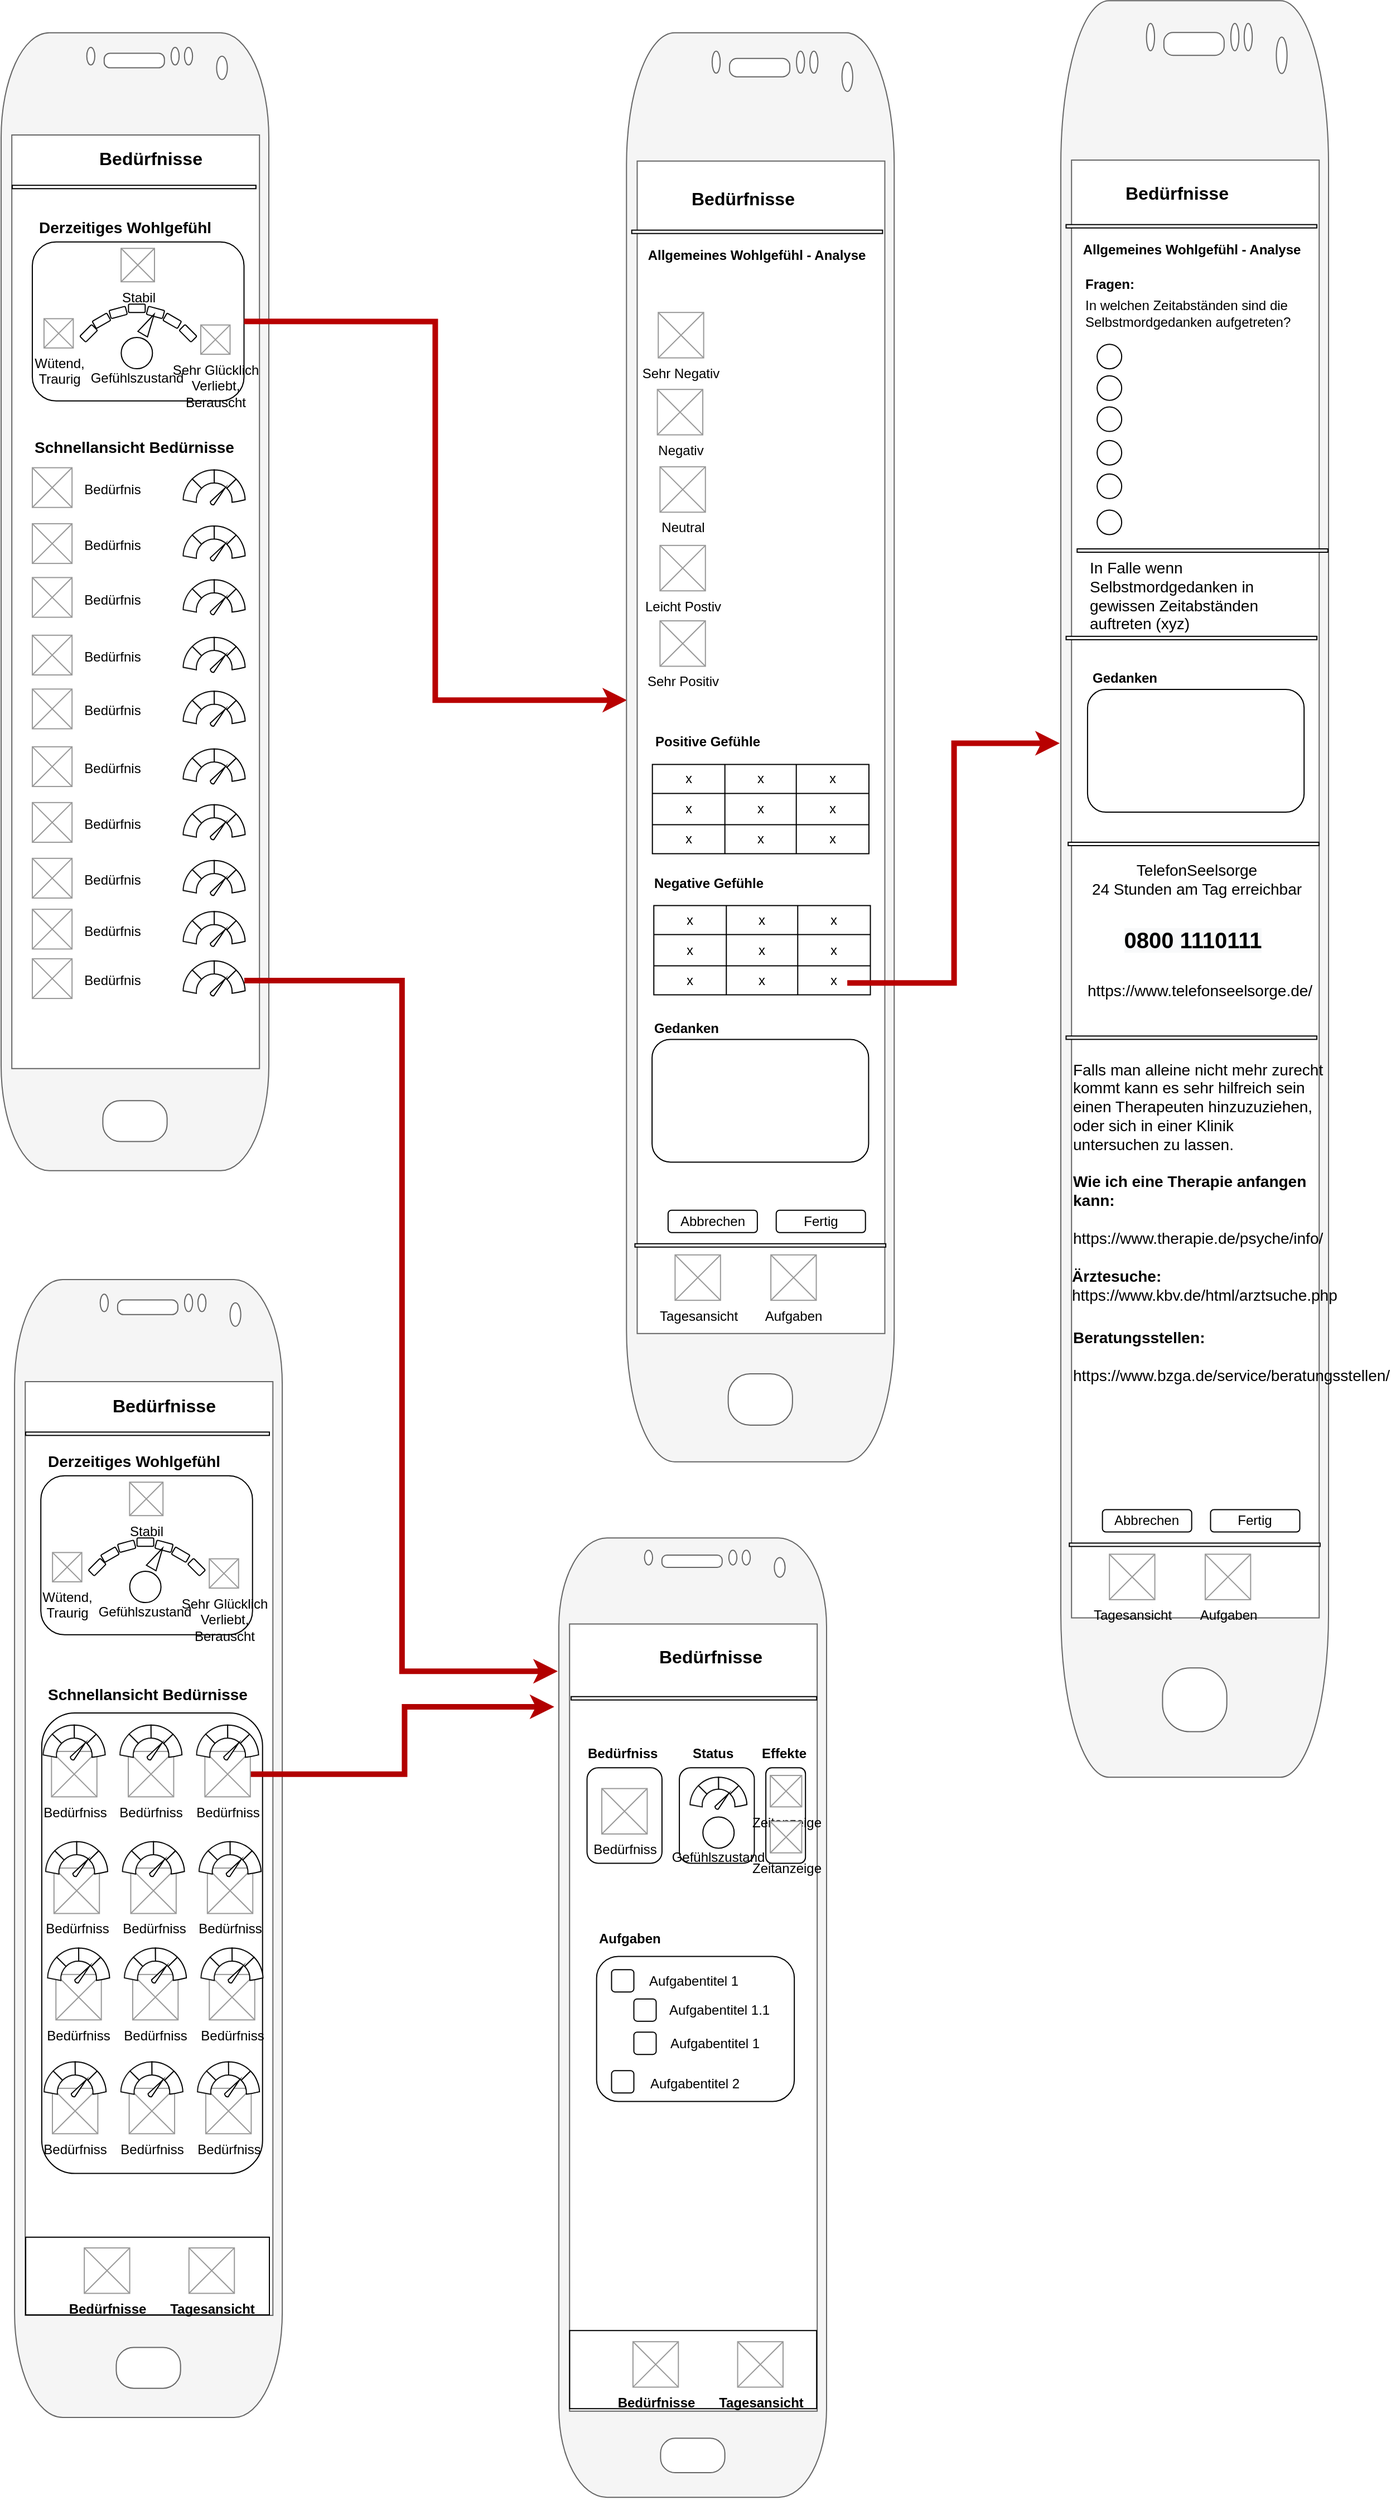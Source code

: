 <mxfile version="14.7.3" type="google" pages="2"><diagram id="gulD_Un6nHdhb3FXLv5r" name="Bedürfnisse"><mxGraphModel dx="942" dy="2274" grid="1" gridSize="10" guides="1" tooltips="1" connect="1" arrows="1" fold="1" page="1" pageScale="1" pageWidth="827" pageHeight="1169" math="0" shadow="0"><root><mxCell id="0"/><mxCell id="1" parent="0"/><mxCell id="wby-poX814IjmB2IW6YL-1" value="" style="rounded=1;whiteSpace=wrap;html=1;fillColor=none;" parent="1" vertex="1"><mxGeometry x="573.83" y="1786.72" width="177.26" height="130" as="geometry"/></mxCell><mxCell id="wby-poX814IjmB2IW6YL-2" value="" style="rounded=1;whiteSpace=wrap;html=1;fillColor=none;" parent="1" vertex="1"><mxGeometry x="725.56" y="1617.65" width="35.53" height="85.56" as="geometry"/></mxCell><mxCell id="wby-poX814IjmB2IW6YL-3" value="" style="rounded=1;whiteSpace=wrap;html=1;fillColor=none;" parent="1" vertex="1"><mxGeometry x="648.03" y="1617.65" width="67.2" height="85.56" as="geometry"/></mxCell><mxCell id="wby-poX814IjmB2IW6YL-4" value="" style="rounded=1;whiteSpace=wrap;html=1;fillColor=none;" parent="1" vertex="1"><mxGeometry x="75.61" y="1355.93" width="189.77" height="142.49" as="geometry"/></mxCell><mxCell id="wby-poX814IjmB2IW6YL-5" value="" style="rounded=1;whiteSpace=wrap;html=1;fillColor=none;" parent="1" vertex="1"><mxGeometry x="76.44" y="1568.45" width="197.93" height="412.86" as="geometry"/></mxCell><mxCell id="wby-poX814IjmB2IW6YL-6" value="" style="rounded=1;whiteSpace=wrap;html=1;fillColor=none;" parent="1" vertex="1"><mxGeometry x="565.26" y="1617.65" width="67.2" height="85.56" as="geometry"/></mxCell><mxCell id="wby-poX814IjmB2IW6YL-7" value="" style="verticalLabelPosition=bottom;verticalAlign=top;html=1;shadow=0;dashed=0;strokeWidth=1;shape=mxgraph.android.phone2;strokeColor=#666666;fillColor=#f5f5f5;fontColor=#333333;" parent="1" vertex="1"><mxGeometry x="52.04" y="1180" width="240" height="1020" as="geometry"/></mxCell><mxCell id="wby-poX814IjmB2IW6YL-8" value="" style="shape=image;html=1;verticalAlign=top;verticalLabelPosition=bottom;labelBackgroundColor=#ffffff;imageAspect=0;aspect=fixed;image=https://cdn4.iconfinder.com/data/icons/wirecons-free-vector-icons/32/menu-alt-128.png;fillColor=none;" parent="1" vertex="1"><mxGeometry x="77.63" y="1281.94" width="20.35" height="20.35" as="geometry"/></mxCell><mxCell id="wby-poX814IjmB2IW6YL-9" value="&lt;b&gt;&lt;font style=&quot;font-size: 16px&quot;&gt;Bedürfnisse&lt;/font&gt;&lt;/b&gt;" style="text;html=1;" parent="1" vertex="1"><mxGeometry x="137.63" y="1276.7" width="127.39" height="25.59" as="geometry"/></mxCell><mxCell id="wby-poX814IjmB2IW6YL-10" value="" style="rounded=0;whiteSpace=wrap;html=1;fillColor=#FFFFFF;" parent="1" vertex="1"><mxGeometry x="62.01" y="1316.7" width="218.49" height="3" as="geometry"/></mxCell><mxCell id="wby-poX814IjmB2IW6YL-11" value="&lt;b&gt;&lt;font style=&quot;font-size: 14px&quot;&gt;Derzeitiges Wohlgefühl&lt;/font&gt;&lt;/b&gt;" style="text;html=1;aspect=fixed;" parent="1" vertex="1"><mxGeometry x="80.08" y="1328.42" width="166.6" height="25.58" as="geometry"/></mxCell><mxCell id="wby-poX814IjmB2IW6YL-12" value="&lt;b&gt;&lt;font style=&quot;font-size: 14px&quot;&gt;Schnellansicht Bedürnisse&lt;/font&gt;&lt;/b&gt;" style="text;html=1;aspect=fixed;" parent="1" vertex="1"><mxGeometry x="80.02" y="1536.766" width="190.762" height="29.29" as="geometry"/></mxCell><mxCell id="wby-poX814IjmB2IW6YL-13" value="" style="verticalLabelPosition=bottom;verticalAlign=top;html=1;shadow=0;dashed=0;strokeWidth=1;shape=mxgraph.android.phone2;strokeColor=#666666;fillColor=#f5f5f5;fontColor=#333333;" parent="1" vertex="1"><mxGeometry x="540" y="1411.6" width="240" height="860" as="geometry"/></mxCell><mxCell id="wby-poX814IjmB2IW6YL-14" value="" style="shape=image;html=1;verticalAlign=top;verticalLabelPosition=bottom;labelBackgroundColor=#ffffff;imageAspect=0;aspect=fixed;image=https://cdn4.iconfinder.com/data/icons/wirecons-free-vector-icons/32/menu-alt-128.png;fillColor=none;" parent="1" vertex="1"><mxGeometry x="568.32" y="1507.13" width="20.35" height="20.35" as="geometry"/></mxCell><mxCell id="wby-poX814IjmB2IW6YL-15" value="&lt;b&gt;&lt;font style=&quot;font-size: 16px&quot;&gt;Bedürfnisse&lt;/font&gt;&lt;/b&gt;" style="text;html=1;" parent="1" vertex="1"><mxGeometry x="628.32" y="1501.89" width="127.39" height="25.59" as="geometry"/></mxCell><mxCell id="wby-poX814IjmB2IW6YL-16" value="" style="rounded=0;whiteSpace=wrap;html=1;fillColor=#FFFFFF;" parent="1" vertex="1"><mxGeometry x="551" y="1553.85" width="220.09" height="3" as="geometry"/></mxCell><mxCell id="wby-poX814IjmB2IW6YL-18" value="" style="rounded=0;whiteSpace=wrap;html=1;fillColor=none;" parent="1" vertex="1"><mxGeometry x="62.01" y="2038.42" width="218.49" height="69.63" as="geometry"/></mxCell><mxCell id="wby-poX814IjmB2IW6YL-19" value="&lt;font style=&quot;font-size: 12px&quot;&gt;Bedürfnisse&lt;/font&gt;" style="verticalLabelPosition=bottom;shadow=0;dashed=0;align=center;html=1;verticalAlign=top;strokeWidth=1;shape=mxgraph.mockup.graphics.simpleIcon;strokeColor=#999999;fillColor=#FFFFFF;aspect=fixed;fontSize=12;fontStyle=1" parent="1" vertex="1"><mxGeometry x="114.57" y="2048.05" width="40.71" height="40.71" as="geometry"/></mxCell><mxCell id="wby-poX814IjmB2IW6YL-20" value="&lt;font style=&quot;font-size: 12px&quot;&gt;Tagesansicht&lt;/font&gt;" style="verticalLabelPosition=bottom;shadow=0;dashed=0;align=center;html=1;verticalAlign=top;strokeWidth=1;shape=mxgraph.mockup.graphics.simpleIcon;strokeColor=#999999;fillColor=#FFFFFF;aspect=fixed;fontSize=12;fontStyle=1" parent="1" vertex="1"><mxGeometry x="208.41" y="2048.05" width="40.71" height="40.71" as="geometry"/></mxCell><mxCell id="wby-poX814IjmB2IW6YL-21" value="" style="rounded=0;whiteSpace=wrap;html=1;fillColor=none;" parent="1" vertex="1"><mxGeometry x="549.65" y="2122.11" width="221.44" height="70" as="geometry"/></mxCell><mxCell id="wby-poX814IjmB2IW6YL-22" value="&lt;font style=&quot;font-size: 12px&quot;&gt;Bedürfnisse&lt;/font&gt;" style="verticalLabelPosition=bottom;shadow=0;dashed=0;align=center;html=1;verticalAlign=top;strokeWidth=1;shape=mxgraph.mockup.graphics.simpleIcon;strokeColor=#999999;fillColor=#FFFFFF;aspect=fixed;fontSize=12;fontStyle=1" parent="1" vertex="1"><mxGeometry x="606.44" y="2132.11" width="40.71" height="40.71" as="geometry"/></mxCell><mxCell id="wby-poX814IjmB2IW6YL-23" value="&lt;font style=&quot;font-size: 12px&quot;&gt;Tagesansicht&lt;/font&gt;" style="verticalLabelPosition=bottom;shadow=0;dashed=0;align=center;html=1;verticalAlign=top;strokeWidth=1;shape=mxgraph.mockup.graphics.simpleIcon;strokeColor=#999999;fillColor=#FFFFFF;aspect=fixed;fontSize=12;fontStyle=1" parent="1" vertex="1"><mxGeometry x="700.28" y="2132.11" width="40.71" height="40.71" as="geometry"/></mxCell><mxCell id="wby-poX814IjmB2IW6YL-24" value="&lt;font size=&quot;1&quot;&gt;&lt;b style=&quot;font-size: 12px&quot;&gt;Aufgaben&lt;/b&gt;&lt;/font&gt;" style="text;html=1;" parent="1" vertex="1"><mxGeometry x="573.83" y="1756.72" width="62.42" height="21.26" as="geometry"/></mxCell><mxCell id="wby-poX814IjmB2IW6YL-26" value="" style="rounded=1;whiteSpace=wrap;html=1;" parent="1" vertex="1"><mxGeometry x="587.25" y="1798.57" width="20" height="20" as="geometry"/></mxCell><mxCell id="wby-poX814IjmB2IW6YL-27" value="" style="rounded=1;whiteSpace=wrap;html=1;" parent="1" vertex="1"><mxGeometry x="607.25" y="1824.82" width="20" height="20" as="geometry"/></mxCell><mxCell id="wby-poX814IjmB2IW6YL-28" value="" style="rounded=1;whiteSpace=wrap;html=1;" parent="1" vertex="1"><mxGeometry x="607.25" y="1854.57" width="20" height="20" as="geometry"/></mxCell><mxCell id="wby-poX814IjmB2IW6YL-29" value="" style="rounded=1;whiteSpace=wrap;html=1;" parent="1" vertex="1"><mxGeometry x="587.25" y="1889.18" width="20" height="20" as="geometry"/></mxCell><mxCell id="wby-poX814IjmB2IW6YL-30" value="&lt;font style=&quot;font-size: 12px&quot;&gt;Bedürfniss&lt;/font&gt;" style="verticalLabelPosition=bottom;shadow=0;dashed=0;align=center;html=1;verticalAlign=top;strokeWidth=1;shape=mxgraph.mockup.graphics.simpleIcon;strokeColor=#999999;fillColor=#FFFFFF;aspect=fixed;fontSize=12;" parent="1" vertex="1"><mxGeometry x="578.51" y="1636.27" width="40.71" height="40.71" as="geometry"/></mxCell><mxCell id="wby-poX814IjmB2IW6YL-31" value="&lt;br&gt;&lt;font color=&quot;#000000&quot;&gt;&lt;br&gt;&lt;br&gt;Gefühlszustand&lt;br&gt;&lt;/font&gt;" style="ellipse;whiteSpace=wrap;html=1;aspect=fixed;rounded=0;labelBackgroundColor=none;fillColor=none;fontColor=#FFFFFF;" parent="1" vertex="1"><mxGeometry x="669.13" y="1661.71" width="28" height="28" as="geometry"/></mxCell><mxCell id="wby-poX814IjmB2IW6YL-32" value="" style="html=1;aspect=fixed;shadow=0;align=center;verticalAlign=top;shape=mxgraph.gcp2.speed;gradientDirection=north;" parent="1" vertex="1"><mxGeometry x="657.7" y="1626.13" width="50.87" height="29" as="geometry"/></mxCell><mxCell id="wby-poX814IjmB2IW6YL-33" value="&lt;font size=&quot;1&quot;&gt;&lt;b style=&quot;font-size: 12px&quot;&gt;Bedürfniss&lt;/b&gt;&lt;/font&gt;" style="text;html=1;" parent="1" vertex="1"><mxGeometry x="564.45" y="1590.75" width="68.01" height="21.47" as="geometry"/></mxCell><mxCell id="wby-poX814IjmB2IW6YL-34" value="&lt;font style=&quot;font-size: 12px&quot;&gt;Bedürfniss&lt;/font&gt;" style="verticalLabelPosition=bottom;shadow=0;dashed=0;align=center;html=1;verticalAlign=top;strokeWidth=1;shape=mxgraph.mockup.graphics.simpleIcon;strokeColor=#999999;fillColor=#FFFFFF;aspect=fixed;fontSize=12;" parent="1" vertex="1"><mxGeometry x="85.18" y="1602.97" width="40.71" height="40.71" as="geometry"/></mxCell><mxCell id="wby-poX814IjmB2IW6YL-35" value="" style="html=1;aspect=fixed;shadow=0;align=center;verticalAlign=top;shape=mxgraph.gcp2.speed;gradientDirection=north;" parent="1" vertex="1"><mxGeometry x="77.8" y="1579.32" width="55.47" height="31.62" as="geometry"/></mxCell><mxCell id="wby-poX814IjmB2IW6YL-36" value="&lt;font style=&quot;font-size: 12px&quot;&gt;Bedürfniss&lt;/font&gt;" style="verticalLabelPosition=bottom;shadow=0;dashed=0;align=center;html=1;verticalAlign=top;strokeWidth=1;shape=mxgraph.mockup.graphics.simpleIcon;strokeColor=#999999;fillColor=#FFFFFF;aspect=fixed;fontSize=12;" parent="1" vertex="1"><mxGeometry x="154.0" y="1602.97" width="40.71" height="40.71" as="geometry"/></mxCell><mxCell id="wby-poX814IjmB2IW6YL-37" value="" style="html=1;aspect=fixed;shadow=0;align=center;verticalAlign=top;shape=mxgraph.gcp2.speed;gradientDirection=north;" parent="1" vertex="1"><mxGeometry x="146.62" y="1579.32" width="55.47" height="31.62" as="geometry"/></mxCell><mxCell id="kp78nIlP5gscF_uZyx8g-72" style="edgeStyle=orthogonalEdgeStyle;rounded=0;orthogonalLoop=1;jettySize=auto;html=1;entryX=-0.017;entryY=0.176;entryDx=0;entryDy=0;entryPerimeter=0;strokeColor=#B20000;strokeWidth=5;fillColor=#e51400;" edge="1" parent="1" source="wby-poX814IjmB2IW6YL-38" target="wby-poX814IjmB2IW6YL-13"><mxGeometry relative="1" as="geometry"/></mxCell><mxCell id="wby-poX814IjmB2IW6YL-38" value="&lt;font style=&quot;font-size: 12px&quot;&gt;Bedürfniss&lt;/font&gt;" style="verticalLabelPosition=bottom;shadow=0;dashed=0;align=center;html=1;verticalAlign=top;strokeWidth=1;shape=mxgraph.mockup.graphics.simpleIcon;strokeColor=#999999;fillColor=#FFFFFF;aspect=fixed;fontSize=12;" parent="1" vertex="1"><mxGeometry x="222.69" y="1602.97" width="40.71" height="40.71" as="geometry"/></mxCell><mxCell id="wby-poX814IjmB2IW6YL-39" value="" style="html=1;aspect=fixed;shadow=0;align=center;verticalAlign=top;shape=mxgraph.gcp2.speed;gradientDirection=north;" parent="1" vertex="1"><mxGeometry x="215.31" y="1579.32" width="55.47" height="31.62" as="geometry"/></mxCell><mxCell id="wby-poX814IjmB2IW6YL-40" value="&lt;font style=&quot;font-size: 12px&quot;&gt;Bedürfniss&lt;/font&gt;" style="verticalLabelPosition=bottom;shadow=0;dashed=0;align=center;html=1;verticalAlign=top;strokeWidth=1;shape=mxgraph.mockup.graphics.simpleIcon;strokeColor=#999999;fillColor=#FFFFFF;aspect=fixed;fontSize=12;" parent="1" vertex="1"><mxGeometry x="87.4" y="1707.54" width="40.71" height="40.71" as="geometry"/></mxCell><mxCell id="wby-poX814IjmB2IW6YL-41" value="" style="html=1;aspect=fixed;shadow=0;align=center;verticalAlign=top;shape=mxgraph.gcp2.speed;gradientDirection=north;" parent="1" vertex="1"><mxGeometry x="80.02" y="1683.89" width="55.47" height="31.62" as="geometry"/></mxCell><mxCell id="wby-poX814IjmB2IW6YL-42" value="&lt;font style=&quot;font-size: 12px&quot;&gt;Bedürfniss&lt;/font&gt;" style="verticalLabelPosition=bottom;shadow=0;dashed=0;align=center;html=1;verticalAlign=top;strokeWidth=1;shape=mxgraph.mockup.graphics.simpleIcon;strokeColor=#999999;fillColor=#FFFFFF;aspect=fixed;fontSize=12;" parent="1" vertex="1"><mxGeometry x="156.22" y="1707.54" width="40.71" height="40.71" as="geometry"/></mxCell><mxCell id="wby-poX814IjmB2IW6YL-43" value="" style="html=1;aspect=fixed;shadow=0;align=center;verticalAlign=top;shape=mxgraph.gcp2.speed;gradientDirection=north;" parent="1" vertex="1"><mxGeometry x="148.84" y="1683.89" width="55.47" height="31.62" as="geometry"/></mxCell><mxCell id="wby-poX814IjmB2IW6YL-44" value="&lt;font style=&quot;font-size: 12px&quot;&gt;Bedürfniss&lt;/font&gt;" style="verticalLabelPosition=bottom;shadow=0;dashed=0;align=center;html=1;verticalAlign=top;strokeWidth=1;shape=mxgraph.mockup.graphics.simpleIcon;strokeColor=#999999;fillColor=#FFFFFF;aspect=fixed;fontSize=12;" parent="1" vertex="1"><mxGeometry x="224.91" y="1707.54" width="40.71" height="40.71" as="geometry"/></mxCell><mxCell id="wby-poX814IjmB2IW6YL-45" value="" style="html=1;aspect=fixed;shadow=0;align=center;verticalAlign=top;shape=mxgraph.gcp2.speed;gradientDirection=north;" parent="1" vertex="1"><mxGeometry x="217.53" y="1683.89" width="55.47" height="31.62" as="geometry"/></mxCell><mxCell id="wby-poX814IjmB2IW6YL-46" value="&lt;font style=&quot;font-size: 12px&quot;&gt;Bedürfniss&lt;/font&gt;" style="verticalLabelPosition=bottom;shadow=0;dashed=0;align=center;html=1;verticalAlign=top;strokeWidth=1;shape=mxgraph.mockup.graphics.simpleIcon;strokeColor=#999999;fillColor=#FFFFFF;aspect=fixed;fontSize=12;" parent="1" vertex="1"><mxGeometry x="89.14" y="1802.92" width="40.71" height="40.71" as="geometry"/></mxCell><mxCell id="wby-poX814IjmB2IW6YL-47" value="" style="html=1;aspect=fixed;shadow=0;align=center;verticalAlign=top;shape=mxgraph.gcp2.speed;gradientDirection=north;" parent="1" vertex="1"><mxGeometry x="81.76" y="1779.27" width="55.47" height="31.62" as="geometry"/></mxCell><mxCell id="wby-poX814IjmB2IW6YL-48" value="&lt;font style=&quot;font-size: 12px&quot;&gt;Bedürfniss&lt;/font&gt;" style="verticalLabelPosition=bottom;shadow=0;dashed=0;align=center;html=1;verticalAlign=top;strokeWidth=1;shape=mxgraph.mockup.graphics.simpleIcon;strokeColor=#999999;fillColor=#FFFFFF;aspect=fixed;fontSize=12;" parent="1" vertex="1"><mxGeometry x="157.96" y="1802.92" width="40.71" height="40.71" as="geometry"/></mxCell><mxCell id="wby-poX814IjmB2IW6YL-49" value="" style="html=1;aspect=fixed;shadow=0;align=center;verticalAlign=top;shape=mxgraph.gcp2.speed;gradientDirection=north;" parent="1" vertex="1"><mxGeometry x="150.58" y="1779.27" width="55.47" height="31.62" as="geometry"/></mxCell><mxCell id="wby-poX814IjmB2IW6YL-50" value="&lt;font style=&quot;font-size: 12px&quot;&gt;Bedürfniss&lt;/font&gt;" style="verticalLabelPosition=bottom;shadow=0;dashed=0;align=center;html=1;verticalAlign=top;strokeWidth=1;shape=mxgraph.mockup.graphics.simpleIcon;strokeColor=#999999;fillColor=#FFFFFF;aspect=fixed;fontSize=12;" parent="1" vertex="1"><mxGeometry x="226.65" y="1802.92" width="40.71" height="40.71" as="geometry"/></mxCell><mxCell id="wby-poX814IjmB2IW6YL-51" value="" style="html=1;aspect=fixed;shadow=0;align=center;verticalAlign=top;shape=mxgraph.gcp2.speed;gradientDirection=north;" parent="1" vertex="1"><mxGeometry x="219.27" y="1779.27" width="55.47" height="31.62" as="geometry"/></mxCell><mxCell id="wby-poX814IjmB2IW6YL-53" value="&lt;font style=&quot;font-size: 12px&quot;&gt;Bedürfniss&lt;/font&gt;" style="verticalLabelPosition=bottom;shadow=0;dashed=0;align=center;html=1;verticalAlign=top;strokeWidth=1;shape=mxgraph.mockup.graphics.simpleIcon;strokeColor=#999999;fillColor=#FFFFFF;aspect=fixed;fontSize=12;" parent="1" vertex="1"><mxGeometry x="85.99" y="1904.96" width="40.71" height="40.71" as="geometry"/></mxCell><mxCell id="wby-poX814IjmB2IW6YL-54" value="" style="html=1;aspect=fixed;shadow=0;align=center;verticalAlign=top;shape=mxgraph.gcp2.speed;gradientDirection=north;" parent="1" vertex="1"><mxGeometry x="78.61" y="1881.31" width="55.47" height="31.62" as="geometry"/></mxCell><mxCell id="wby-poX814IjmB2IW6YL-55" value="&lt;font style=&quot;font-size: 12px&quot;&gt;Bedürfniss&lt;/font&gt;" style="verticalLabelPosition=bottom;shadow=0;dashed=0;align=center;html=1;verticalAlign=top;strokeWidth=1;shape=mxgraph.mockup.graphics.simpleIcon;strokeColor=#999999;fillColor=#FFFFFF;aspect=fixed;fontSize=12;" parent="1" vertex="1"><mxGeometry x="154.81" y="1904.96" width="40.71" height="40.71" as="geometry"/></mxCell><mxCell id="wby-poX814IjmB2IW6YL-56" value="" style="html=1;aspect=fixed;shadow=0;align=center;verticalAlign=top;shape=mxgraph.gcp2.speed;gradientDirection=north;" parent="1" vertex="1"><mxGeometry x="147.43" y="1881.31" width="55.47" height="31.62" as="geometry"/></mxCell><mxCell id="wby-poX814IjmB2IW6YL-57" value="&lt;font style=&quot;font-size: 12px&quot;&gt;Bedürfniss&lt;/font&gt;" style="verticalLabelPosition=bottom;shadow=0;dashed=0;align=center;html=1;verticalAlign=top;strokeWidth=1;shape=mxgraph.mockup.graphics.simpleIcon;strokeColor=#999999;fillColor=#FFFFFF;aspect=fixed;fontSize=12;" parent="1" vertex="1"><mxGeometry x="223.5" y="1904.96" width="40.71" height="40.71" as="geometry"/></mxCell><mxCell id="wby-poX814IjmB2IW6YL-58" value="" style="html=1;aspect=fixed;shadow=0;align=center;verticalAlign=top;shape=mxgraph.gcp2.speed;gradientDirection=north;" parent="1" vertex="1"><mxGeometry x="216.12" y="1881.31" width="55.47" height="31.62" as="geometry"/></mxCell><mxCell id="wby-poX814IjmB2IW6YL-59" value="&lt;font style=&quot;font-size: 12px&quot;&gt;Zeitanzeige&lt;br&gt;&lt;/font&gt;" style="verticalLabelPosition=bottom;shadow=0;dashed=0;align=center;html=1;verticalAlign=top;strokeWidth=1;shape=mxgraph.mockup.graphics.simpleIcon;strokeColor=#999999;fillColor=#FFFFFF;aspect=fixed;fontSize=12;" parent="1" vertex="1"><mxGeometry x="729.57" y="1624.52" width="28.15" height="28.15" as="geometry"/></mxCell><mxCell id="wby-poX814IjmB2IW6YL-60" value="Wütend,&lt;br&gt;Traurig" style="verticalLabelPosition=bottom;shadow=0;dashed=0;align=center;html=1;verticalAlign=top;strokeWidth=1;shape=mxgraph.mockup.graphics.simpleIcon;strokeColor=#999999;fillColor=#FFFFFF;aspect=fixed;" parent="1" vertex="1"><mxGeometry x="86.08" y="1424.68" width="26.24" height="26.24" as="geometry"/></mxCell><mxCell id="wby-poX814IjmB2IW6YL-61" value="Sehr Glücklich&lt;br&gt;Verliebt,&lt;br&gt;Berauscht" style="verticalLabelPosition=bottom;shadow=0;dashed=0;align=center;html=1;verticalAlign=top;strokeWidth=1;shape=mxgraph.mockup.graphics.simpleIcon;strokeColor=#999999;fillColor=#FFFFFF;aspect=fixed;" parent="1" vertex="1"><mxGeometry x="226.63" y="1430.32" width="26.24" height="26.24" as="geometry"/></mxCell><mxCell id="wby-poX814IjmB2IW6YL-62" value="" style="rounded=1;whiteSpace=wrap;html=1;fillColor=#FFFFFF;aspect=fixed;rotation=-45;" parent="1" vertex="1"><mxGeometry x="118.63" y="1434.058" width="14.975" height="7.487" as="geometry"/></mxCell><mxCell id="wby-poX814IjmB2IW6YL-63" value="" style="rounded=1;whiteSpace=wrap;html=1;fillColor=#FFFFFF;aspect=fixed;rotation=-30;" parent="1" vertex="1"><mxGeometry x="130.114" y="1422.828" width="14.975" height="7.487" as="geometry"/></mxCell><mxCell id="wby-poX814IjmB2IW6YL-64" value="" style="rounded=1;whiteSpace=wrap;html=1;fillColor=#FFFFFF;aspect=fixed;rotation=-15;" parent="1" vertex="1"><mxGeometry x="145.089" y="1415.338" width="14.975" height="7.487" as="geometry"/></mxCell><mxCell id="wby-poX814IjmB2IW6YL-65" value="" style="rounded=1;whiteSpace=wrap;html=1;fillColor=#FFFFFF;aspect=fixed;" parent="1" vertex="1"><mxGeometry x="161.824" y="1411.598" width="14.975" height="7.487" as="geometry"/></mxCell><mxCell id="wby-poX814IjmB2IW6YL-66" value="" style="rounded=1;whiteSpace=wrap;html=1;fillColor=#FFFFFF;aspect=fixed;rotation=15;" parent="1" vertex="1"><mxGeometry x="178.538" y="1415.338" width="14.975" height="7.487" as="geometry"/></mxCell><mxCell id="wby-poX814IjmB2IW6YL-67" value="" style="rounded=1;whiteSpace=wrap;html=1;fillColor=#FFFFFF;aspect=fixed;rotation=30;" parent="1" vertex="1"><mxGeometry x="193.513" y="1422.828" width="14.975" height="7.487" as="geometry"/></mxCell><mxCell id="wby-poX814IjmB2IW6YL-68" value="" style="rounded=1;whiteSpace=wrap;html=1;fillColor=#FFFFFF;aspect=fixed;rotation=45;" parent="1" vertex="1"><mxGeometry x="207.698" y="1434.058" width="14.975" height="7.487" as="geometry"/></mxCell><mxCell id="wby-poX814IjmB2IW6YL-69" value="Stabil" style="verticalLabelPosition=bottom;shadow=0;dashed=0;align=center;html=1;verticalAlign=top;strokeWidth=1;shape=mxgraph.mockup.graphics.simpleIcon;strokeColor=#999999;fillColor=#FFFFFF;aspect=fixed;" parent="1" vertex="1"><mxGeometry x="155.176" y="1361.644" width="29.949" height="29.949" as="geometry"/></mxCell><mxCell id="wby-poX814IjmB2IW6YL-70" value="" style="triangle;whiteSpace=wrap;html=1;align=center;rotation=-60;" parent="1" vertex="1"><mxGeometry x="169.41" y="1424.68" width="20.52" height="9.95" as="geometry"/></mxCell><mxCell id="wby-poX814IjmB2IW6YL-71" value="&lt;br&gt;&lt;font color=&quot;#000000&quot;&gt;&lt;br&gt;&lt;br&gt;Gefühlszustand&lt;br&gt;&lt;/font&gt;" style="ellipse;whiteSpace=wrap;html=1;aspect=fixed;rounded=0;labelBackgroundColor=none;fillColor=none;fontColor=#FFFFFF;" parent="1" vertex="1"><mxGeometry x="155.31" y="1441.55" width="28" height="28" as="geometry"/></mxCell><mxCell id="wby-poX814IjmB2IW6YL-72" value="&lt;font size=&quot;1&quot;&gt;&lt;b style=&quot;font-size: 12px&quot;&gt;Status&lt;/b&gt;&lt;/font&gt;" style="text;html=1;" parent="1" vertex="1"><mxGeometry x="657.7" y="1590.75" width="43" height="21.47" as="geometry"/></mxCell><mxCell id="wby-poX814IjmB2IW6YL-73" value="&lt;font size=&quot;1&quot;&gt;&lt;b style=&quot;font-size: 12px&quot;&gt;Effekte&lt;/b&gt;&lt;/font&gt;" style="text;html=1;" parent="1" vertex="1"><mxGeometry x="720.27" y="1590.75" width="46.75" height="21.47" as="geometry"/></mxCell><mxCell id="wby-poX814IjmB2IW6YL-74" value="&lt;font style=&quot;font-size: 12px&quot;&gt;Zeitanzeige&lt;br&gt;&lt;/font&gt;" style="verticalLabelPosition=bottom;shadow=0;dashed=0;align=center;html=1;verticalAlign=top;strokeWidth=1;shape=mxgraph.mockup.graphics.simpleIcon;strokeColor=#999999;fillColor=#FFFFFF;aspect=fixed;fontSize=12;" parent="1" vertex="1"><mxGeometry x="729.57" y="1665.74" width="28.15" height="28.15" as="geometry"/></mxCell><mxCell id="wby-poX814IjmB2IW6YL-75" value="&lt;span&gt;Aufgabentitel 1&lt;/span&gt;" style="text;html=1;strokeColor=none;fillColor=none;align=left;verticalAlign=middle;whiteSpace=wrap;rounded=0;" parent="1" vertex="1"><mxGeometry x="618.86" y="1798.57" width="123.27" height="20" as="geometry"/></mxCell><mxCell id="wby-poX814IjmB2IW6YL-76" value="&lt;span&gt;Aufgabentitel 1.1&lt;/span&gt;" style="text;html=1;strokeColor=none;fillColor=none;align=left;verticalAlign=middle;whiteSpace=wrap;rounded=0;" parent="1" vertex="1"><mxGeometry x="636.71" y="1824.82" width="123.27" height="20" as="geometry"/></mxCell><mxCell id="wby-poX814IjmB2IW6YL-77" value="&lt;span&gt;Aufgabentitel 1&lt;/span&gt;" style="text;html=1;strokeColor=none;fillColor=none;align=left;verticalAlign=middle;whiteSpace=wrap;rounded=0;" parent="1" vertex="1"><mxGeometry x="637.6" y="1854.57" width="123.27" height="20" as="geometry"/></mxCell><mxCell id="wby-poX814IjmB2IW6YL-78" value="&lt;span&gt;Aufgabentitel 2&lt;/span&gt;" style="text;html=1;strokeColor=none;fillColor=none;align=left;verticalAlign=middle;whiteSpace=wrap;rounded=0;" parent="1" vertex="1"><mxGeometry x="619.52" y="1891.09" width="123.27" height="20" as="geometry"/></mxCell><mxCell id="6zWic0NBMDO-MQoy4Snv-17" value="" style="verticalLabelPosition=bottom;verticalAlign=top;html=1;shadow=0;dashed=0;strokeWidth=1;shape=mxgraph.android.phone2;strokeColor=#666666;fillColor=#f5f5f5;fontColor=#333333;" parent="1" vertex="1"><mxGeometry x="40.0" y="62.42" width="240" height="1020" as="geometry"/></mxCell><mxCell id="6zWic0NBMDO-MQoy4Snv-18" value="" style="shape=image;html=1;verticalAlign=top;verticalLabelPosition=bottom;labelBackgroundColor=#ffffff;imageAspect=0;aspect=fixed;image=https://cdn4.iconfinder.com/data/icons/wirecons-free-vector-icons/32/menu-alt-128.png;fillColor=none;" parent="1" vertex="1"><mxGeometry x="65.59" y="164.36" width="20.35" height="20.35" as="geometry"/></mxCell><mxCell id="6zWic0NBMDO-MQoy4Snv-19" value="&lt;b&gt;&lt;font style=&quot;font-size: 16px&quot;&gt;Bedürfnisse&lt;/font&gt;&lt;/b&gt;" style="text;html=1;" parent="1" vertex="1"><mxGeometry x="125.59" y="159.12" width="127.39" height="25.59" as="geometry"/></mxCell><mxCell id="6zWic0NBMDO-MQoy4Snv-20" value="" style="rounded=0;whiteSpace=wrap;html=1;fillColor=#FFFFFF;" parent="1" vertex="1"><mxGeometry x="49.97" y="199.12" width="218.49" height="3" as="geometry"/></mxCell><mxCell id="6zWic0NBMDO-MQoy4Snv-21" value="&lt;b&gt;&lt;font style=&quot;font-size: 14px&quot;&gt;Schnellansicht Bedürnisse&lt;/font&gt;&lt;/b&gt;" style="text;html=1;aspect=fixed;" parent="1" vertex="1"><mxGeometry x="67.98" y="419.186" width="190.762" height="29.29" as="geometry"/></mxCell><mxCell id="6zWic0NBMDO-MQoy4Snv-28" value="" style="verticalLabelPosition=bottom;shadow=0;dashed=0;align=center;html=1;verticalAlign=top;strokeWidth=1;shape=mxgraph.mockup.graphics.simpleIcon;strokeColor=#999999;fillColor=#FFFFFF;aspect=fixed;fontSize=12;" parent="1" vertex="1"><mxGeometry x="67.98" y="452.27" width="35.6" height="35.6" as="geometry"/></mxCell><mxCell id="6zWic0NBMDO-MQoy4Snv-29" value="Bedürfnis" style="text;html=1;strokeColor=none;fillColor=none;align=center;verticalAlign=middle;whiteSpace=wrap;rounded=0;" parent="1" vertex="1"><mxGeometry x="120.0" y="462.06" width="40" height="20" as="geometry"/></mxCell><mxCell id="mz31tWCzT9c4qOODzLgK-1" style="edgeStyle=orthogonalEdgeStyle;rounded=0;orthogonalLoop=1;jettySize=auto;html=1;fillColor=#e51400;strokeColor=#B20000;strokeWidth=5;entryX=-0.004;entryY=0.139;entryDx=0;entryDy=0;entryPerimeter=0;exitX=0.987;exitY=0.556;exitDx=0;exitDy=0;exitPerimeter=0;" parent="1" source="6zWic0NBMDO-MQoy4Snv-58" edge="1" target="wby-poX814IjmB2IW6YL-13"><mxGeometry relative="1" as="geometry"><mxPoint x="427" y="470" as="targetPoint"/></mxGeometry></mxCell><mxCell id="6zWic0NBMDO-MQoy4Snv-30" value="" style="html=1;aspect=fixed;shadow=0;align=center;verticalAlign=top;shape=mxgraph.gcp2.speed;gradientDirection=north;" parent="1" vertex="1"><mxGeometry x="203.27" y="454.26" width="55.47" height="31.62" as="geometry"/></mxCell><mxCell id="6zWic0NBMDO-MQoy4Snv-32" value="" style="verticalLabelPosition=bottom;shadow=0;dashed=0;align=center;html=1;verticalAlign=top;strokeWidth=1;shape=mxgraph.mockup.graphics.simpleIcon;strokeColor=#999999;fillColor=#FFFFFF;aspect=fixed;fontSize=12;" parent="1" vertex="1"><mxGeometry x="67.98" y="502.46" width="35.6" height="35.6" as="geometry"/></mxCell><mxCell id="6zWic0NBMDO-MQoy4Snv-33" value="Bedürfnis" style="text;html=1;strokeColor=none;fillColor=none;align=center;verticalAlign=middle;whiteSpace=wrap;rounded=0;" parent="1" vertex="1"><mxGeometry x="120.0" y="512.25" width="40" height="20" as="geometry"/></mxCell><mxCell id="6zWic0NBMDO-MQoy4Snv-34" value="" style="html=1;aspect=fixed;shadow=0;align=center;verticalAlign=top;shape=mxgraph.gcp2.speed;gradientDirection=north;" parent="1" vertex="1"><mxGeometry x="203.27" y="504.45" width="55.47" height="31.62" as="geometry"/></mxCell><mxCell id="6zWic0NBMDO-MQoy4Snv-35" value="" style="verticalLabelPosition=bottom;shadow=0;dashed=0;align=center;html=1;verticalAlign=top;strokeWidth=1;shape=mxgraph.mockup.graphics.simpleIcon;strokeColor=#999999;fillColor=#FFFFFF;aspect=fixed;fontSize=12;" parent="1" vertex="1"><mxGeometry x="67.98" y="550.71" width="35.6" height="35.6" as="geometry"/></mxCell><mxCell id="6zWic0NBMDO-MQoy4Snv-36" value="Bedürfnis" style="text;html=1;strokeColor=none;fillColor=none;align=center;verticalAlign=middle;whiteSpace=wrap;rounded=0;" parent="1" vertex="1"><mxGeometry x="120.0" y="560.5" width="40" height="20" as="geometry"/></mxCell><mxCell id="6zWic0NBMDO-MQoy4Snv-37" value="" style="html=1;aspect=fixed;shadow=0;align=center;verticalAlign=top;shape=mxgraph.gcp2.speed;gradientDirection=north;" parent="1" vertex="1"><mxGeometry x="203.27" y="552.7" width="55.47" height="31.62" as="geometry"/></mxCell><mxCell id="6zWic0NBMDO-MQoy4Snv-38" value="" style="verticalLabelPosition=bottom;shadow=0;dashed=0;align=center;html=1;verticalAlign=top;strokeWidth=1;shape=mxgraph.mockup.graphics.simpleIcon;strokeColor=#999999;fillColor=#FFFFFF;aspect=fixed;fontSize=12;" parent="1" vertex="1"><mxGeometry x="67.98" y="602.42" width="35.6" height="35.6" as="geometry"/></mxCell><mxCell id="6zWic0NBMDO-MQoy4Snv-39" value="Bedürfnis" style="text;html=1;strokeColor=none;fillColor=none;align=center;verticalAlign=middle;whiteSpace=wrap;rounded=0;" parent="1" vertex="1"><mxGeometry x="120.0" y="612.21" width="40" height="20" as="geometry"/></mxCell><mxCell id="6zWic0NBMDO-MQoy4Snv-40" value="" style="html=1;aspect=fixed;shadow=0;align=center;verticalAlign=top;shape=mxgraph.gcp2.speed;gradientDirection=north;" parent="1" vertex="1"><mxGeometry x="203.27" y="604.41" width="55.47" height="31.62" as="geometry"/></mxCell><mxCell id="6zWic0NBMDO-MQoy4Snv-41" value="" style="verticalLabelPosition=bottom;shadow=0;dashed=0;align=center;html=1;verticalAlign=top;strokeWidth=1;shape=mxgraph.mockup.graphics.simpleIcon;strokeColor=#999999;fillColor=#FFFFFF;aspect=fixed;fontSize=12;" parent="1" vertex="1"><mxGeometry x="67.98" y="650.67" width="35.6" height="35.6" as="geometry"/></mxCell><mxCell id="6zWic0NBMDO-MQoy4Snv-42" value="Bedürfnis" style="text;html=1;strokeColor=none;fillColor=none;align=center;verticalAlign=middle;whiteSpace=wrap;rounded=0;" parent="1" vertex="1"><mxGeometry x="120.0" y="660.46" width="40" height="20" as="geometry"/></mxCell><mxCell id="6zWic0NBMDO-MQoy4Snv-43" value="" style="html=1;aspect=fixed;shadow=0;align=center;verticalAlign=top;shape=mxgraph.gcp2.speed;gradientDirection=north;" parent="1" vertex="1"><mxGeometry x="203.27" y="652.66" width="55.47" height="31.62" as="geometry"/></mxCell><mxCell id="6zWic0NBMDO-MQoy4Snv-44" value="" style="verticalLabelPosition=bottom;shadow=0;dashed=0;align=center;html=1;verticalAlign=top;strokeWidth=1;shape=mxgraph.mockup.graphics.simpleIcon;strokeColor=#999999;fillColor=#FFFFFF;aspect=fixed;fontSize=12;" parent="1" vertex="1"><mxGeometry x="67.98" y="702.42" width="35.6" height="35.6" as="geometry"/></mxCell><mxCell id="6zWic0NBMDO-MQoy4Snv-45" value="Bedürfnis" style="text;html=1;strokeColor=none;fillColor=none;align=center;verticalAlign=middle;whiteSpace=wrap;rounded=0;" parent="1" vertex="1"><mxGeometry x="120.0" y="712.21" width="40" height="20" as="geometry"/></mxCell><mxCell id="6zWic0NBMDO-MQoy4Snv-46" value="" style="html=1;aspect=fixed;shadow=0;align=center;verticalAlign=top;shape=mxgraph.gcp2.speed;gradientDirection=north;" parent="1" vertex="1"><mxGeometry x="203.27" y="704.41" width="55.47" height="31.62" as="geometry"/></mxCell><mxCell id="6zWic0NBMDO-MQoy4Snv-47" value="" style="verticalLabelPosition=bottom;shadow=0;dashed=0;align=center;html=1;verticalAlign=top;strokeWidth=1;shape=mxgraph.mockup.graphics.simpleIcon;strokeColor=#999999;fillColor=#FFFFFF;aspect=fixed;fontSize=12;" parent="1" vertex="1"><mxGeometry x="67.98" y="752.42" width="35.6" height="35.6" as="geometry"/></mxCell><mxCell id="6zWic0NBMDO-MQoy4Snv-48" value="Bedürfnis" style="text;html=1;strokeColor=none;fillColor=none;align=center;verticalAlign=middle;whiteSpace=wrap;rounded=0;" parent="1" vertex="1"><mxGeometry x="120.0" y="762.21" width="40" height="20" as="geometry"/></mxCell><mxCell id="6zWic0NBMDO-MQoy4Snv-49" value="" style="html=1;aspect=fixed;shadow=0;align=center;verticalAlign=top;shape=mxgraph.gcp2.speed;gradientDirection=north;" parent="1" vertex="1"><mxGeometry x="203.27" y="754.41" width="55.47" height="31.62" as="geometry"/></mxCell><mxCell id="6zWic0NBMDO-MQoy4Snv-50" value="" style="verticalLabelPosition=bottom;shadow=0;dashed=0;align=center;html=1;verticalAlign=top;strokeWidth=1;shape=mxgraph.mockup.graphics.simpleIcon;strokeColor=#999999;fillColor=#FFFFFF;aspect=fixed;fontSize=12;" parent="1" vertex="1"><mxGeometry x="67.98" y="802.42" width="35.6" height="35.6" as="geometry"/></mxCell><mxCell id="6zWic0NBMDO-MQoy4Snv-51" value="Bedürfnis" style="text;html=1;strokeColor=none;fillColor=none;align=center;verticalAlign=middle;whiteSpace=wrap;rounded=0;" parent="1" vertex="1"><mxGeometry x="120.0" y="812.21" width="40" height="20" as="geometry"/></mxCell><mxCell id="6zWic0NBMDO-MQoy4Snv-52" value="" style="html=1;aspect=fixed;shadow=0;align=center;verticalAlign=top;shape=mxgraph.gcp2.speed;gradientDirection=north;" parent="1" vertex="1"><mxGeometry x="203.27" y="804.41" width="55.47" height="31.62" as="geometry"/></mxCell><mxCell id="6zWic0NBMDO-MQoy4Snv-53" value="" style="verticalLabelPosition=bottom;shadow=0;dashed=0;align=center;html=1;verticalAlign=top;strokeWidth=1;shape=mxgraph.mockup.graphics.simpleIcon;strokeColor=#999999;fillColor=#FFFFFF;aspect=fixed;fontSize=12;" parent="1" vertex="1"><mxGeometry x="67.98" y="848.09" width="35.6" height="35.6" as="geometry"/></mxCell><mxCell id="6zWic0NBMDO-MQoy4Snv-54" value="Bedürfnis" style="text;html=1;strokeColor=none;fillColor=none;align=center;verticalAlign=middle;whiteSpace=wrap;rounded=0;" parent="1" vertex="1"><mxGeometry x="120.0" y="857.88" width="40" height="20" as="geometry"/></mxCell><mxCell id="6zWic0NBMDO-MQoy4Snv-55" value="" style="html=1;aspect=fixed;shadow=0;align=center;verticalAlign=top;shape=mxgraph.gcp2.speed;gradientDirection=north;" parent="1" vertex="1"><mxGeometry x="203.27" y="850.08" width="55.47" height="31.62" as="geometry"/></mxCell><mxCell id="6zWic0NBMDO-MQoy4Snv-56" value="" style="verticalLabelPosition=bottom;shadow=0;dashed=0;align=center;html=1;verticalAlign=top;strokeWidth=1;shape=mxgraph.mockup.graphics.simpleIcon;strokeColor=#999999;fillColor=#FFFFFF;aspect=fixed;fontSize=12;" parent="1" vertex="1"><mxGeometry x="67.98" y="892.42" width="35.6" height="35.6" as="geometry"/></mxCell><mxCell id="6zWic0NBMDO-MQoy4Snv-57" value="Bedürfnis" style="text;html=1;strokeColor=none;fillColor=none;align=center;verticalAlign=middle;whiteSpace=wrap;rounded=0;" parent="1" vertex="1"><mxGeometry x="120.0" y="902.21" width="40" height="20" as="geometry"/></mxCell><mxCell id="6zWic0NBMDO-MQoy4Snv-58" value="" style="html=1;aspect=fixed;shadow=0;align=center;verticalAlign=top;shape=mxgraph.gcp2.speed;gradientDirection=north;" parent="1" vertex="1"><mxGeometry x="203.27" y="894.41" width="55.47" height="31.62" as="geometry"/></mxCell><mxCell id="JDQisLMJ-5g8XqfgpTLI-1" value="" style="shape=image;html=1;verticalAlign=top;verticalLabelPosition=bottom;labelBackgroundColor=#ffffff;imageAspect=0;aspect=fixed;image=https://cdn0.iconfinder.com/data/icons/geosm-e-commerce/48/info-128.png" parent="1" vertex="1"><mxGeometry x="241.4" y="1274.72" width="41.98" height="41.98" as="geometry"/></mxCell><mxCell id="JDQisLMJ-5g8XqfgpTLI-2" value="" style="shape=image;html=1;verticalAlign=top;verticalLabelPosition=bottom;labelBackgroundColor=#ffffff;imageAspect=0;aspect=fixed;image=https://cdn0.iconfinder.com/data/icons/geosm-e-commerce/48/info-128.png" parent="1" vertex="1"><mxGeometry x="729.57" y="1501.89" width="41.98" height="41.98" as="geometry"/></mxCell><mxCell id="JDQisLMJ-5g8XqfgpTLI-3" value="" style="shape=image;html=1;verticalAlign=top;verticalLabelPosition=bottom;labelBackgroundColor=#ffffff;imageAspect=0;aspect=fixed;image=https://cdn0.iconfinder.com/data/icons/geosm-e-commerce/48/info-128.png" parent="1" vertex="1"><mxGeometry x="227.64" y="157.14" width="41.98" height="41.98" as="geometry"/></mxCell><mxCell id="IYmGSPlRBGjenDVXEXXV-1" value="" style="rounded=1;whiteSpace=wrap;html=1;fillColor=none;" parent="1" vertex="1"><mxGeometry x="67.98" y="249.93" width="189.77" height="142.49" as="geometry"/></mxCell><mxCell id="IYmGSPlRBGjenDVXEXXV-2" value="&lt;b&gt;&lt;font style=&quot;font-size: 14px&quot;&gt;Derzeitiges Wohlgefühl&lt;/font&gt;&lt;/b&gt;" style="text;html=1;aspect=fixed;" parent="1" vertex="1"><mxGeometry x="72.45" y="222.42" width="166.6" height="25.58" as="geometry"/></mxCell><mxCell id="IYmGSPlRBGjenDVXEXXV-3" value="Wütend,&lt;br&gt;Traurig" style="verticalLabelPosition=bottom;shadow=0;dashed=0;align=center;html=1;verticalAlign=top;strokeWidth=1;shape=mxgraph.mockup.graphics.simpleIcon;strokeColor=#999999;fillColor=#FFFFFF;aspect=fixed;" parent="1" vertex="1"><mxGeometry x="78.45" y="318.68" width="26.24" height="26.24" as="geometry"/></mxCell><mxCell id="IYmGSPlRBGjenDVXEXXV-4" value="Sehr Glücklich&lt;br&gt;Verliebt,&lt;br&gt;Berauscht" style="verticalLabelPosition=bottom;shadow=0;dashed=0;align=center;html=1;verticalAlign=top;strokeWidth=1;shape=mxgraph.mockup.graphics.simpleIcon;strokeColor=#999999;fillColor=#FFFFFF;aspect=fixed;" parent="1" vertex="1"><mxGeometry x="219.0" y="324.32" width="26.24" height="26.24" as="geometry"/></mxCell><mxCell id="IYmGSPlRBGjenDVXEXXV-5" value="" style="rounded=1;whiteSpace=wrap;html=1;fillColor=#FFFFFF;aspect=fixed;rotation=-45;" parent="1" vertex="1"><mxGeometry x="111.0" y="328.058" width="14.975" height="7.487" as="geometry"/></mxCell><mxCell id="IYmGSPlRBGjenDVXEXXV-6" value="" style="rounded=1;whiteSpace=wrap;html=1;fillColor=#FFFFFF;aspect=fixed;rotation=-30;" parent="1" vertex="1"><mxGeometry x="122.484" y="316.828" width="14.975" height="7.487" as="geometry"/></mxCell><mxCell id="IYmGSPlRBGjenDVXEXXV-7" value="" style="rounded=1;whiteSpace=wrap;html=1;fillColor=#FFFFFF;aspect=fixed;rotation=-15;" parent="1" vertex="1"><mxGeometry x="137.459" y="309.338" width="14.975" height="7.487" as="geometry"/></mxCell><mxCell id="IYmGSPlRBGjenDVXEXXV-8" value="" style="rounded=1;whiteSpace=wrap;html=1;fillColor=#FFFFFF;aspect=fixed;" parent="1" vertex="1"><mxGeometry x="154.194" y="305.598" width="14.975" height="7.487" as="geometry"/></mxCell><mxCell id="IYmGSPlRBGjenDVXEXXV-9" value="" style="rounded=1;whiteSpace=wrap;html=1;fillColor=#FFFFFF;aspect=fixed;rotation=15;" parent="1" vertex="1"><mxGeometry x="170.908" y="309.338" width="14.975" height="7.487" as="geometry"/></mxCell><mxCell id="IYmGSPlRBGjenDVXEXXV-10" value="" style="rounded=1;whiteSpace=wrap;html=1;fillColor=#FFFFFF;aspect=fixed;rotation=30;" parent="1" vertex="1"><mxGeometry x="185.883" y="316.828" width="14.975" height="7.487" as="geometry"/></mxCell><mxCell id="IYmGSPlRBGjenDVXEXXV-11" value="" style="rounded=1;whiteSpace=wrap;html=1;fillColor=#FFFFFF;aspect=fixed;rotation=45;" parent="1" vertex="1"><mxGeometry x="200.068" y="328.058" width="14.975" height="7.487" as="geometry"/></mxCell><mxCell id="IYmGSPlRBGjenDVXEXXV-12" value="Stabil" style="verticalLabelPosition=bottom;shadow=0;dashed=0;align=center;html=1;verticalAlign=top;strokeWidth=1;shape=mxgraph.mockup.graphics.simpleIcon;strokeColor=#999999;fillColor=#FFFFFF;aspect=fixed;" parent="1" vertex="1"><mxGeometry x="147.546" y="255.644" width="29.949" height="29.949" as="geometry"/></mxCell><mxCell id="IYmGSPlRBGjenDVXEXXV-13" value="" style="triangle;whiteSpace=wrap;html=1;align=center;rotation=-60;" parent="1" vertex="1"><mxGeometry x="161.78" y="318.68" width="20.52" height="9.95" as="geometry"/></mxCell><mxCell id="IYmGSPlRBGjenDVXEXXV-14" value="&lt;br&gt;&lt;font color=&quot;#000000&quot;&gt;&lt;br&gt;&lt;br&gt;Gefühlszustand&lt;br&gt;&lt;/font&gt;" style="ellipse;whiteSpace=wrap;html=1;aspect=fixed;rounded=0;labelBackgroundColor=none;fillColor=none;fontColor=#FFFFFF;" parent="1" vertex="1"><mxGeometry x="147.68" y="335.55" width="28" height="28" as="geometry"/></mxCell><mxCell id="kp78nIlP5gscF_uZyx8g-4" style="edgeStyle=orthogonalEdgeStyle;rounded=0;orthogonalLoop=1;jettySize=auto;html=1;entryX=0.002;entryY=0.467;entryDx=0;entryDy=0;entryPerimeter=0;strokeWidth=5;strokeColor=#B80000;exitX=1;exitY=0.5;exitDx=0;exitDy=0;" edge="1" parent="1" source="IYmGSPlRBGjenDVXEXXV-1" target="kp78nIlP5gscF_uZyx8g-6"><mxGeometry relative="1" as="geometry"><mxPoint x="515.77" y="288.2" as="sourcePoint"/></mxGeometry></mxCell><mxCell id="kp78nIlP5gscF_uZyx8g-6" value="" style="verticalLabelPosition=bottom;verticalAlign=top;html=1;shadow=0;dashed=0;strokeWidth=1;shape=mxgraph.android.phone2;strokeColor=#666666;fillColor=#f5f5f5;fontColor=#333333;" vertex="1" parent="1"><mxGeometry x="600.63" y="62.42" width="240" height="1280.91" as="geometry"/></mxCell><mxCell id="kp78nIlP5gscF_uZyx8g-7" value="" style="shape=image;html=1;verticalAlign=top;verticalLabelPosition=bottom;labelBackgroundColor=#ffffff;imageAspect=0;aspect=fixed;image=https://cdn4.iconfinder.com/data/icons/wirecons-free-vector-icons/32/menu-alt-128.png;fillColor=none;" vertex="1" parent="1"><mxGeometry x="620.98" y="204.55" width="20.35" height="20.35" as="geometry"/></mxCell><mxCell id="kp78nIlP5gscF_uZyx8g-8" value="&lt;b&gt;&lt;font style=&quot;font-size: 16px&quot;&gt;Bedürfnisse&lt;/font&gt;&lt;/b&gt;" style="text;html=1;" vertex="1" parent="1"><mxGeometry x="656.94" y="195.09" width="127.39" height="25.59" as="geometry"/></mxCell><mxCell id="kp78nIlP5gscF_uZyx8g-9" value="" style="rounded=0;whiteSpace=wrap;html=1;fillColor=#FFFFFF;" vertex="1" parent="1"><mxGeometry x="605.36" y="239.31" width="224.81" height="3" as="geometry"/></mxCell><mxCell id="kp78nIlP5gscF_uZyx8g-10" value="&lt;span&gt;Tagesansicht&lt;/span&gt;" style="verticalLabelPosition=bottom;shadow=0;dashed=0;align=center;html=1;verticalAlign=top;strokeWidth=1;shape=mxgraph.mockup.graphics.simpleIcon;strokeColor=#999999;fillColor=#FFFFFF;aspect=fixed;fontSize=12;" vertex="1" parent="1"><mxGeometry x="644.2" y="1157.89" width="40.71" height="40.71" as="geometry"/></mxCell><mxCell id="kp78nIlP5gscF_uZyx8g-11" value="&lt;span&gt;Aufgaben&lt;/span&gt;" style="verticalLabelPosition=bottom;shadow=0;dashed=0;align=center;html=1;verticalAlign=top;strokeWidth=1;shape=mxgraph.mockup.graphics.simpleIcon;strokeColor=#999999;fillColor=#FFFFFF;aspect=fixed;fontSize=12;" vertex="1" parent="1"><mxGeometry x="730.07" y="1157.89" width="40.71" height="40.71" as="geometry"/></mxCell><mxCell id="kp78nIlP5gscF_uZyx8g-12" value="" style="rounded=0;whiteSpace=wrap;html=1;fillColor=#FFFFFF;" vertex="1" parent="1"><mxGeometry x="608.23" y="1147.89" width="224.81" height="3" as="geometry"/></mxCell><mxCell id="kp78nIlP5gscF_uZyx8g-13" value="&lt;span&gt;Allgemeines Wohlgefühl - Analyse&lt;br&gt;&lt;/span&gt;" style="text;html=1;strokeColor=none;fillColor=none;align=center;verticalAlign=middle;whiteSpace=wrap;rounded=0;fontStyle=1" vertex="1" parent="1"><mxGeometry x="615.27" y="252.15" width="205" height="20" as="geometry"/></mxCell><mxCell id="kp78nIlP5gscF_uZyx8g-14" value="&lt;span&gt;Positive Gefühle&lt;/span&gt;" style="text;html=1;strokeColor=none;fillColor=none;align=center;verticalAlign=middle;whiteSpace=wrap;rounded=0;fontStyle=1" vertex="1" parent="1"><mxGeometry x="618.14" y="687.89" width="111.13" height="20" as="geometry"/></mxCell><mxCell id="kp78nIlP5gscF_uZyx8g-15" value="&lt;span&gt;Negative Gefühle&lt;/span&gt;" style="text;html=1;strokeColor=none;fillColor=none;align=center;verticalAlign=middle;whiteSpace=wrap;rounded=0;fontStyle=1" vertex="1" parent="1"><mxGeometry x="618.94" y="814.69" width="111.13" height="20" as="geometry"/></mxCell><mxCell id="kp78nIlP5gscF_uZyx8g-16" value="Gedanken" style="text;html=1;strokeColor=none;fillColor=none;align=center;verticalAlign=middle;whiteSpace=wrap;rounded=0;fontStyle=1" vertex="1" parent="1"><mxGeometry x="618.94" y="944.69" width="71.13" height="20" as="geometry"/></mxCell><mxCell id="kp78nIlP5gscF_uZyx8g-17" value="" style="rounded=1;whiteSpace=wrap;html=1;" vertex="1" parent="1"><mxGeometry x="623.57" y="964.69" width="194.13" height="110" as="geometry"/></mxCell><mxCell id="kp78nIlP5gscF_uZyx8g-19" value="Sehr Negativ" style="verticalLabelPosition=bottom;shadow=0;dashed=0;align=center;html=1;verticalAlign=top;strokeWidth=1;shape=mxgraph.mockup.graphics.simpleIcon;strokeColor=#999999;fillColor=#FFFFFF;aspect=fixed;fontSize=12;" vertex="1" parent="1"><mxGeometry x="629.12" y="313.09" width="40.71" height="40.71" as="geometry"/></mxCell><mxCell id="kp78nIlP5gscF_uZyx8g-20" value="Negativ" style="verticalLabelPosition=bottom;shadow=0;dashed=0;align=center;html=1;verticalAlign=top;strokeWidth=1;shape=mxgraph.mockup.graphics.simpleIcon;strokeColor=#999999;fillColor=#FFFFFF;aspect=fixed;fontSize=12;" vertex="1" parent="1"><mxGeometry x="628.32" y="382.09" width="40.71" height="40.71" as="geometry"/></mxCell><mxCell id="kp78nIlP5gscF_uZyx8g-21" value="Neutral" style="verticalLabelPosition=bottom;shadow=0;dashed=0;align=center;html=1;verticalAlign=top;strokeWidth=1;shape=mxgraph.mockup.graphics.simpleIcon;strokeColor=#999999;fillColor=#FFFFFF;aspect=fixed;fontSize=12;" vertex="1" parent="1"><mxGeometry x="630.68" y="451.42" width="40.71" height="40.71" as="geometry"/></mxCell><mxCell id="kp78nIlP5gscF_uZyx8g-22" value="Leicht Postiv" style="verticalLabelPosition=bottom;shadow=0;dashed=0;align=center;html=1;verticalAlign=top;strokeWidth=1;shape=mxgraph.mockup.graphics.simpleIcon;strokeColor=#999999;fillColor=#FFFFFF;aspect=fixed;fontSize=12;" vertex="1" parent="1"><mxGeometry x="630.68" y="521.92" width="40.71" height="40.71" as="geometry"/></mxCell><mxCell id="kp78nIlP5gscF_uZyx8g-23" value="Sehr Positiv" style="verticalLabelPosition=bottom;shadow=0;dashed=0;align=center;html=1;verticalAlign=top;strokeWidth=1;shape=mxgraph.mockup.graphics.simpleIcon;strokeColor=#999999;fillColor=#FFFFFF;aspect=fixed;fontSize=12;" vertex="1" parent="1"><mxGeometry x="630.68" y="589.53" width="40.71" height="40.71" as="geometry"/></mxCell><mxCell id="kp78nIlP5gscF_uZyx8g-24" value="Fertig" style="rounded=1;whiteSpace=wrap;html=1;" vertex="1" parent="1"><mxGeometry x="734.86" y="1117.89" width="80" height="20" as="geometry"/></mxCell><mxCell id="kp78nIlP5gscF_uZyx8g-25" value="Abbrechen" style="rounded=1;whiteSpace=wrap;html=1;" vertex="1" parent="1"><mxGeometry x="637.94" y="1117.89" width="80" height="20" as="geometry"/></mxCell><mxCell id="kp78nIlP5gscF_uZyx8g-29" value="" style="shape=table;html=1;whiteSpace=wrap;startSize=0;container=1;collapsible=0;childLayout=tableLayout;" vertex="1" parent="1"><mxGeometry x="623.85" y="718.24" width="194.13" height="80" as="geometry"/></mxCell><mxCell id="kp78nIlP5gscF_uZyx8g-30" value="" style="shape=partialRectangle;html=1;whiteSpace=wrap;collapsible=0;dropTarget=0;pointerEvents=0;fillColor=none;top=0;left=0;bottom=0;right=0;points=[[0,0.5],[1,0.5]];portConstraint=eastwest;" vertex="1" parent="kp78nIlP5gscF_uZyx8g-29"><mxGeometry width="194.13" height="26" as="geometry"/></mxCell><mxCell id="kp78nIlP5gscF_uZyx8g-31" value="x" style="shape=partialRectangle;html=1;whiteSpace=wrap;connectable=0;fillColor=none;top=0;left=0;bottom=0;right=0;overflow=hidden;" vertex="1" parent="kp78nIlP5gscF_uZyx8g-30"><mxGeometry width="65" height="26" as="geometry"/></mxCell><mxCell id="kp78nIlP5gscF_uZyx8g-32" value="x" style="shape=partialRectangle;html=1;whiteSpace=wrap;connectable=0;fillColor=none;top=0;left=0;bottom=0;right=0;overflow=hidden;" vertex="1" parent="kp78nIlP5gscF_uZyx8g-30"><mxGeometry x="65" width="64" height="26" as="geometry"/></mxCell><mxCell id="kp78nIlP5gscF_uZyx8g-33" value="x" style="shape=partialRectangle;html=1;whiteSpace=wrap;connectable=0;fillColor=none;top=0;left=0;bottom=0;right=0;overflow=hidden;" vertex="1" parent="kp78nIlP5gscF_uZyx8g-30"><mxGeometry x="129" width="65" height="26" as="geometry"/></mxCell><mxCell id="kp78nIlP5gscF_uZyx8g-34" value="" style="shape=partialRectangle;html=1;whiteSpace=wrap;collapsible=0;dropTarget=0;pointerEvents=0;fillColor=none;top=0;left=0;bottom=0;right=0;points=[[0,0.5],[1,0.5]];portConstraint=eastwest;" vertex="1" parent="kp78nIlP5gscF_uZyx8g-29"><mxGeometry y="26" width="194.13" height="28" as="geometry"/></mxCell><mxCell id="kp78nIlP5gscF_uZyx8g-35" value="x" style="shape=partialRectangle;html=1;whiteSpace=wrap;connectable=0;fillColor=none;top=0;left=0;bottom=0;right=0;overflow=hidden;" vertex="1" parent="kp78nIlP5gscF_uZyx8g-34"><mxGeometry width="65" height="28" as="geometry"/></mxCell><mxCell id="kp78nIlP5gscF_uZyx8g-36" value="x" style="shape=partialRectangle;html=1;whiteSpace=wrap;connectable=0;fillColor=none;top=0;left=0;bottom=0;right=0;overflow=hidden;" vertex="1" parent="kp78nIlP5gscF_uZyx8g-34"><mxGeometry x="65" width="64" height="28" as="geometry"/></mxCell><mxCell id="kp78nIlP5gscF_uZyx8g-37" value="x" style="shape=partialRectangle;html=1;whiteSpace=wrap;connectable=0;fillColor=none;top=0;left=0;bottom=0;right=0;overflow=hidden;" vertex="1" parent="kp78nIlP5gscF_uZyx8g-34"><mxGeometry x="129" width="65" height="28" as="geometry"/></mxCell><mxCell id="kp78nIlP5gscF_uZyx8g-38" value="" style="shape=partialRectangle;html=1;whiteSpace=wrap;collapsible=0;dropTarget=0;pointerEvents=0;fillColor=none;top=0;left=0;bottom=0;right=0;points=[[0,0.5],[1,0.5]];portConstraint=eastwest;" vertex="1" parent="kp78nIlP5gscF_uZyx8g-29"><mxGeometry y="54" width="194.13" height="26" as="geometry"/></mxCell><mxCell id="kp78nIlP5gscF_uZyx8g-39" value="x" style="shape=partialRectangle;html=1;whiteSpace=wrap;connectable=0;fillColor=none;top=0;left=0;bottom=0;right=0;overflow=hidden;" vertex="1" parent="kp78nIlP5gscF_uZyx8g-38"><mxGeometry width="65" height="26" as="geometry"/></mxCell><mxCell id="kp78nIlP5gscF_uZyx8g-40" value="x" style="shape=partialRectangle;html=1;whiteSpace=wrap;connectable=0;fillColor=none;top=0;left=0;bottom=0;right=0;overflow=hidden;" vertex="1" parent="kp78nIlP5gscF_uZyx8g-38"><mxGeometry x="65" width="64" height="26" as="geometry"/></mxCell><mxCell id="kp78nIlP5gscF_uZyx8g-41" value="x" style="shape=partialRectangle;html=1;whiteSpace=wrap;connectable=0;fillColor=none;top=0;left=0;bottom=0;right=0;overflow=hidden;" vertex="1" parent="kp78nIlP5gscF_uZyx8g-38"><mxGeometry x="129" width="65" height="26" as="geometry"/></mxCell><mxCell id="kp78nIlP5gscF_uZyx8g-42" value="" style="shape=table;html=1;whiteSpace=wrap;startSize=0;container=1;collapsible=0;childLayout=tableLayout;" vertex="1" parent="1"><mxGeometry x="625.14" y="844.69" width="194.13" height="80" as="geometry"/></mxCell><mxCell id="kp78nIlP5gscF_uZyx8g-43" value="" style="shape=partialRectangle;html=1;whiteSpace=wrap;collapsible=0;dropTarget=0;pointerEvents=0;fillColor=none;top=0;left=0;bottom=0;right=0;points=[[0,0.5],[1,0.5]];portConstraint=eastwest;" vertex="1" parent="kp78nIlP5gscF_uZyx8g-42"><mxGeometry width="194.13" height="26" as="geometry"/></mxCell><mxCell id="kp78nIlP5gscF_uZyx8g-44" value="x" style="shape=partialRectangle;html=1;whiteSpace=wrap;connectable=0;fillColor=none;top=0;left=0;bottom=0;right=0;overflow=hidden;" vertex="1" parent="kp78nIlP5gscF_uZyx8g-43"><mxGeometry width="65" height="26" as="geometry"/></mxCell><mxCell id="kp78nIlP5gscF_uZyx8g-45" value="x" style="shape=partialRectangle;html=1;whiteSpace=wrap;connectable=0;fillColor=none;top=0;left=0;bottom=0;right=0;overflow=hidden;" vertex="1" parent="kp78nIlP5gscF_uZyx8g-43"><mxGeometry x="65" width="64" height="26" as="geometry"/></mxCell><mxCell id="kp78nIlP5gscF_uZyx8g-46" value="x" style="shape=partialRectangle;html=1;whiteSpace=wrap;connectable=0;fillColor=none;top=0;left=0;bottom=0;right=0;overflow=hidden;" vertex="1" parent="kp78nIlP5gscF_uZyx8g-43"><mxGeometry x="129" width="65" height="26" as="geometry"/></mxCell><mxCell id="kp78nIlP5gscF_uZyx8g-47" value="" style="shape=partialRectangle;html=1;whiteSpace=wrap;collapsible=0;dropTarget=0;pointerEvents=0;fillColor=none;top=0;left=0;bottom=0;right=0;points=[[0,0.5],[1,0.5]];portConstraint=eastwest;" vertex="1" parent="kp78nIlP5gscF_uZyx8g-42"><mxGeometry y="26" width="194.13" height="28" as="geometry"/></mxCell><mxCell id="kp78nIlP5gscF_uZyx8g-48" value="x" style="shape=partialRectangle;html=1;whiteSpace=wrap;connectable=0;fillColor=none;top=0;left=0;bottom=0;right=0;overflow=hidden;" vertex="1" parent="kp78nIlP5gscF_uZyx8g-47"><mxGeometry width="65" height="28" as="geometry"/></mxCell><mxCell id="kp78nIlP5gscF_uZyx8g-49" value="x" style="shape=partialRectangle;html=1;whiteSpace=wrap;connectable=0;fillColor=none;top=0;left=0;bottom=0;right=0;overflow=hidden;" vertex="1" parent="kp78nIlP5gscF_uZyx8g-47"><mxGeometry x="65" width="64" height="28" as="geometry"/></mxCell><mxCell id="kp78nIlP5gscF_uZyx8g-50" value="x" style="shape=partialRectangle;html=1;whiteSpace=wrap;connectable=0;fillColor=none;top=0;left=0;bottom=0;right=0;overflow=hidden;" vertex="1" parent="kp78nIlP5gscF_uZyx8g-47"><mxGeometry x="129" width="65" height="28" as="geometry"/></mxCell><mxCell id="kp78nIlP5gscF_uZyx8g-51" value="" style="shape=partialRectangle;html=1;whiteSpace=wrap;collapsible=0;dropTarget=0;pointerEvents=0;fillColor=none;top=0;left=0;bottom=0;right=0;points=[[0,0.5],[1,0.5]];portConstraint=eastwest;" vertex="1" parent="kp78nIlP5gscF_uZyx8g-42"><mxGeometry y="54" width="194.13" height="26" as="geometry"/></mxCell><mxCell id="kp78nIlP5gscF_uZyx8g-52" value="x" style="shape=partialRectangle;html=1;whiteSpace=wrap;connectable=0;fillColor=none;top=0;left=0;bottom=0;right=0;overflow=hidden;" vertex="1" parent="kp78nIlP5gscF_uZyx8g-51"><mxGeometry width="65" height="26" as="geometry"/></mxCell><mxCell id="kp78nIlP5gscF_uZyx8g-53" value="x" style="shape=partialRectangle;html=1;whiteSpace=wrap;connectable=0;fillColor=none;top=0;left=0;bottom=0;right=0;overflow=hidden;" vertex="1" parent="kp78nIlP5gscF_uZyx8g-51"><mxGeometry x="65" width="64" height="26" as="geometry"/></mxCell><mxCell id="kp78nIlP5gscF_uZyx8g-54" value="x" style="shape=partialRectangle;html=1;whiteSpace=wrap;connectable=0;fillColor=none;top=0;left=0;bottom=0;right=0;overflow=hidden;" vertex="1" parent="kp78nIlP5gscF_uZyx8g-51"><mxGeometry x="129" width="65" height="26" as="geometry"/></mxCell><mxCell id="kp78nIlP5gscF_uZyx8g-55" value="" style="shape=image;html=1;verticalAlign=top;verticalLabelPosition=bottom;labelBackgroundColor=#ffffff;imageAspect=0;aspect=fixed;image=https://cdn0.iconfinder.com/data/icons/geosm-e-commerce/48/info-128.png" vertex="1" parent="1"><mxGeometry x="788.19" y="193.73" width="41.98" height="41.98" as="geometry"/></mxCell><mxCell id="kp78nIlP5gscF_uZyx8g-155" style="edgeStyle=orthogonalEdgeStyle;rounded=0;orthogonalLoop=1;jettySize=auto;html=1;entryX=-0.004;entryY=0.418;entryDx=0;entryDy=0;entryPerimeter=0;strokeColor=#B80000;strokeWidth=5;" edge="1" parent="1" source="kp78nIlP5gscF_uZyx8g-104" target="kp78nIlP5gscF_uZyx8g-106"><mxGeometry relative="1" as="geometry"/></mxCell><mxCell id="kp78nIlP5gscF_uZyx8g-104" value="" style="shape=image;html=1;verticalAlign=top;verticalLabelPosition=bottom;labelBackgroundColor=#ffffff;imageAspect=0;aspect=fixed;image=https://cdn3.iconfinder.com/data/icons/streamline-icon-set-free-pack/48/Streamline-71-128.png" vertex="1" parent="1"><mxGeometry x="770.78" y="900.23" width="27.79" height="27.79" as="geometry"/></mxCell><mxCell id="kp78nIlP5gscF_uZyx8g-106" value="" style="verticalLabelPosition=bottom;verticalAlign=top;html=1;shadow=0;dashed=0;strokeWidth=1;shape=mxgraph.android.phone2;strokeColor=#666666;fillColor=#f5f5f5;fontColor=#333333;" vertex="1" parent="1"><mxGeometry x="990.01" y="33.57" width="240" height="1592.56" as="geometry"/></mxCell><mxCell id="kp78nIlP5gscF_uZyx8g-107" value="" style="shape=image;html=1;verticalAlign=top;verticalLabelPosition=bottom;labelBackgroundColor=#ffffff;imageAspect=0;aspect=fixed;image=https://cdn4.iconfinder.com/data/icons/wirecons-free-vector-icons/32/menu-alt-128.png;fillColor=none;" vertex="1" parent="1"><mxGeometry x="1010.35" y="199.57" width="20.35" height="20.35" as="geometry"/></mxCell><mxCell id="kp78nIlP5gscF_uZyx8g-108" value="&lt;b&gt;&lt;font style=&quot;font-size: 16px&quot;&gt;Bedürfnisse&lt;/font&gt;&lt;/b&gt;" style="text;html=1;" vertex="1" parent="1"><mxGeometry x="1046.31" y="190.11" width="127.39" height="25.59" as="geometry"/></mxCell><mxCell id="kp78nIlP5gscF_uZyx8g-109" value="" style="rounded=0;whiteSpace=wrap;html=1;fillColor=#FFFFFF;" vertex="1" parent="1"><mxGeometry x="994.73" y="234.33" width="224.81" height="3" as="geometry"/></mxCell><mxCell id="kp78nIlP5gscF_uZyx8g-110" value="&lt;span&gt;Tagesansicht&lt;/span&gt;" style="verticalLabelPosition=bottom;shadow=0;dashed=0;align=center;html=1;verticalAlign=top;strokeWidth=1;shape=mxgraph.mockup.graphics.simpleIcon;strokeColor=#999999;fillColor=#FFFFFF;aspect=fixed;fontSize=12;" vertex="1" parent="1"><mxGeometry x="1033.58" y="1426.22" width="40.71" height="40.71" as="geometry"/></mxCell><mxCell id="kp78nIlP5gscF_uZyx8g-111" value="&lt;span&gt;Aufgaben&lt;/span&gt;" style="verticalLabelPosition=bottom;shadow=0;dashed=0;align=center;html=1;verticalAlign=top;strokeWidth=1;shape=mxgraph.mockup.graphics.simpleIcon;strokeColor=#999999;fillColor=#FFFFFF;aspect=fixed;fontSize=12;" vertex="1" parent="1"><mxGeometry x="1119.45" y="1426.22" width="40.71" height="40.71" as="geometry"/></mxCell><mxCell id="kp78nIlP5gscF_uZyx8g-112" value="" style="rounded=0;whiteSpace=wrap;html=1;fillColor=#FFFFFF;" vertex="1" parent="1"><mxGeometry x="997.61" y="1416.22" width="224.81" height="3" as="geometry"/></mxCell><mxCell id="kp78nIlP5gscF_uZyx8g-116" value="Gedanken" style="text;html=1;strokeColor=none;fillColor=none;align=center;verticalAlign=middle;whiteSpace=wrap;rounded=0;fontStyle=1" vertex="1" parent="1"><mxGeometry x="1011.92" y="631.05" width="71.13" height="20" as="geometry"/></mxCell><mxCell id="kp78nIlP5gscF_uZyx8g-117" value="" style="rounded=1;whiteSpace=wrap;html=1;" vertex="1" parent="1"><mxGeometry x="1013.96" y="651.05" width="194.13" height="110" as="geometry"/></mxCell><mxCell id="kp78nIlP5gscF_uZyx8g-124" value="Fertig" style="rounded=1;whiteSpace=wrap;html=1;" vertex="1" parent="1"><mxGeometry x="1124.24" y="1386.22" width="80" height="20" as="geometry"/></mxCell><mxCell id="kp78nIlP5gscF_uZyx8g-125" value="Abbrechen" style="rounded=1;whiteSpace=wrap;html=1;" vertex="1" parent="1"><mxGeometry x="1027.32" y="1386.22" width="80" height="20" as="geometry"/></mxCell><mxCell id="kp78nIlP5gscF_uZyx8g-152" value="" style="shape=image;html=1;verticalAlign=top;verticalLabelPosition=bottom;labelBackgroundColor=#ffffff;imageAspect=0;aspect=fixed;image=https://cdn0.iconfinder.com/data/icons/geosm-e-commerce/48/info-128.png" vertex="1" parent="1"><mxGeometry x="1177.56" y="188.75" width="41.98" height="41.98" as="geometry"/></mxCell><mxCell id="kp78nIlP5gscF_uZyx8g-154" value="&lt;span&gt;Allgemeines Wohlgefühl - Analyse&lt;br&gt;&lt;/span&gt;" style="text;html=1;strokeColor=none;fillColor=none;align=center;verticalAlign=middle;whiteSpace=wrap;rounded=0;fontStyle=1" vertex="1" parent="1"><mxGeometry x="1004.64" y="247.17" width="205" height="20" as="geometry"/></mxCell><mxCell id="kp78nIlP5gscF_uZyx8g-156" value="In Falle wenn Selbstmordgedanken in gewissen Zeitabständen auftreten (xyz)" style="text;html=1;strokeColor=none;fillColor=none;align=left;verticalAlign=middle;whiteSpace=wrap;rounded=0;fontSize=14;" vertex="1" parent="1"><mxGeometry x="1013.96" y="525.02" width="196.04" height="84.61" as="geometry"/></mxCell><mxCell id="kp78nIlP5gscF_uZyx8g-157" value="&lt;span&gt;Fragen:&lt;br&gt;&lt;/span&gt;" style="text;html=1;strokeColor=none;fillColor=none;align=center;verticalAlign=middle;whiteSpace=wrap;rounded=0;fontStyle=1" vertex="1" parent="1"><mxGeometry x="1007.6" y="277.84" width="51.94" height="20" as="geometry"/></mxCell><mxCell id="kp78nIlP5gscF_uZyx8g-158" value="&lt;span&gt;In welchen Zeitabständen sind die Selbstmordgedanken aufgetreten?&lt;br&gt;&lt;/span&gt;" style="text;html=1;strokeColor=none;fillColor=none;align=left;verticalAlign=middle;whiteSpace=wrap;rounded=0;fontStyle=0" vertex="1" parent="1"><mxGeometry x="1009.64" y="303.65" width="209.9" height="20" as="geometry"/></mxCell><UserObject label="https://www.telefonseelsorge.de/" link="https://www.telefonseelsorge.de/" id="kp78nIlP5gscF_uZyx8g-159"><mxCell style="text;whiteSpace=wrap;html=1;fontSize=14;" vertex="1" parent="1"><mxGeometry x="1011.92" y="906.02" width="189.65" height="30" as="geometry"/></mxCell></UserObject><mxCell id="kp78nIlP5gscF_uZyx8g-160" value="TelefonSeelsorge&lt;br&gt;24 Stunden am Tag erreichbar" style="text;html=1;strokeColor=none;fillColor=none;align=center;verticalAlign=middle;whiteSpace=wrap;rounded=0;fontSize=14;" vertex="1" parent="1"><mxGeometry x="1012.17" y="798.81" width="199.65" height="44.67" as="geometry"/></mxCell><mxCell id="kp78nIlP5gscF_uZyx8g-162" value="&#10;&#10;&lt;span style=&quot;color: rgb(0, 0, 0); font-family: helvetica; font-size: 20px; font-style: normal; letter-spacing: normal; text-align: left; text-indent: 0px; text-transform: none; word-spacing: 0px; background-color: rgb(248, 249, 250); display: inline; float: none;&quot;&gt;0800 1110111&lt;/span&gt;&#10;&#10;" style="text;html=1;strokeColor=none;fillColor=none;align=center;verticalAlign=middle;whiteSpace=wrap;rounded=0;fontSize=20;fontStyle=1" vertex="1" parent="1"><mxGeometry x="1041.35" y="864.7" width="135.27" height="20" as="geometry"/></mxCell><mxCell id="kp78nIlP5gscF_uZyx8g-163" value="Falls man alleine nicht mehr zurecht kommt kann es sehr hilfreich sein einen Therapeuten hinzuzuziehen, oder sich in einer Klinik untersuchen zu lassen.&lt;br&gt;&lt;br&gt;&lt;b&gt;Wie ich eine Therapie anfangen kann:&lt;/b&gt;&lt;br&gt;&lt;br&gt;https://www.therapie.de/psyche/info/" style="text;html=1;strokeColor=none;fillColor=none;align=left;verticalAlign=middle;whiteSpace=wrap;rounded=0;fontSize=14;" vertex="1" parent="1"><mxGeometry x="998.99" y="985.89" width="221.01" height="162" as="geometry"/></mxCell><mxCell id="kp78nIlP5gscF_uZyx8g-164" value="" style="rounded=0;whiteSpace=wrap;html=1;fillColor=#FFFFFF;" vertex="1" parent="1"><mxGeometry x="994.73" y="961.69" width="224.81" height="3" as="geometry"/></mxCell><mxCell id="kp78nIlP5gscF_uZyx8g-165" value="" style="rounded=0;whiteSpace=wrap;html=1;fillColor=#FFFFFF;" vertex="1" parent="1"><mxGeometry x="996.58" y="788.02" width="224.81" height="3" as="geometry"/></mxCell><mxCell id="kp78nIlP5gscF_uZyx8g-166" value="" style="rounded=0;whiteSpace=wrap;html=1;fillColor=#FFFFFF;" vertex="1" parent="1"><mxGeometry x="994.76" y="603.41" width="224.81" height="3" as="geometry"/></mxCell><mxCell id="kp78nIlP5gscF_uZyx8g-167" value="" style="rounded=0;whiteSpace=wrap;html=1;fillColor=#FFFFFF;" vertex="1" parent="1"><mxGeometry x="1004.64" y="525.02" width="224.81" height="3" as="geometry"/></mxCell><mxCell id="kp78nIlP5gscF_uZyx8g-195" value="&lt;b&gt;Beratungsstellen:&lt;br&gt;&lt;/b&gt;&lt;br&gt;https://www.bzga.de/service/beratungsstellen/" style="text;html=1;strokeColor=none;fillColor=none;align=left;verticalAlign=middle;whiteSpace=wrap;rounded=0;fontSize=14;" vertex="1" parent="1"><mxGeometry x="998.99" y="1220.77" width="211.01" height="55.93" as="geometry"/></mxCell><mxCell id="kp78nIlP5gscF_uZyx8g-199" value="&lt;b&gt;Ärztesuche:&lt;/b&gt;&lt;br&gt;https://www.kbv.de/html/arztsuche.php" style="text;html=1;strokeColor=none;fillColor=none;align=left;verticalAlign=middle;whiteSpace=wrap;rounded=0;fontSize=14;" vertex="1" parent="1"><mxGeometry x="997.61" y="1171.9" width="176" height="26.7" as="geometry"/></mxCell><mxCell id="kp78nIlP5gscF_uZyx8g-200" value="" style="ellipse;whiteSpace=wrap;html=1;aspect=fixed;fontSize=14;align=left;" vertex="1" parent="1"><mxGeometry x="1022.57" y="341.59" width="22" height="22" as="geometry"/></mxCell><mxCell id="kp78nIlP5gscF_uZyx8g-201" value="" style="ellipse;whiteSpace=wrap;html=1;aspect=fixed;fontSize=14;align=left;" vertex="1" parent="1"><mxGeometry x="1022.57" y="369.88" width="22" height="22" as="geometry"/></mxCell><mxCell id="kp78nIlP5gscF_uZyx8g-202" value="" style="ellipse;whiteSpace=wrap;html=1;aspect=fixed;fontSize=14;align=left;" vertex="1" parent="1"><mxGeometry x="1022.57" y="397.79" width="22" height="22" as="geometry"/></mxCell><mxCell id="kp78nIlP5gscF_uZyx8g-203" value="" style="ellipse;whiteSpace=wrap;html=1;aspect=fixed;fontSize=14;align=left;" vertex="1" parent="1"><mxGeometry x="1022.57" y="427.85" width="22" height="22" as="geometry"/></mxCell><mxCell id="kp78nIlP5gscF_uZyx8g-204" value="" style="ellipse;whiteSpace=wrap;html=1;aspect=fixed;fontSize=14;align=left;" vertex="1" parent="1"><mxGeometry x="1022.57" y="457.92" width="22" height="22" as="geometry"/></mxCell><mxCell id="kp78nIlP5gscF_uZyx8g-205" value="" style="ellipse;whiteSpace=wrap;html=1;aspect=fixed;fontSize=14;align=left;" vertex="1" parent="1"><mxGeometry x="1022.57" y="490.25" width="22" height="22" as="geometry"/></mxCell></root></mxGraphModel></diagram><diagram id="8GKTYSHGDnBZXhDhiYjn" name="Hormonsystem"><mxGraphModel dx="582" dy="1674" grid="1" gridSize="10" guides="1" tooltips="1" connect="1" arrows="1" fold="1" page="1" pageScale="1" pageWidth="827" pageHeight="1169" math="0" shadow="0"><root><mxCell id="IoV1HRcSSO1Q_jLkNsvj-0"/><mxCell id="IoV1HRcSSO1Q_jLkNsvj-1" parent="IoV1HRcSSO1Q_jLkNsvj-0"/><mxCell id="IoV1HRcSSO1Q_jLkNsvj-2" value="" style="shape=or;whiteSpace=wrap;html=1;shadow=0;sketch=0;gradientColor=none;strokeColor=none;rotation=-90;fillColor=#000000;" vertex="1" parent="IoV1HRcSSO1Q_jLkNsvj-1"><mxGeometry x="609.235" y="126.863" width="44.715" height="95.369" as="geometry"/></mxCell><mxCell id="IoV1HRcSSO1Q_jLkNsvj-3" value="" style="ellipse;whiteSpace=wrap;html=1;shadow=0;sketch=0;aspect=fixed;strokeColor=none;fillColor=#050505;" vertex="1" parent="IoV1HRcSSO1Q_jLkNsvj-1"><mxGeometry x="579.999" y="50.117" width="97.003" height="110.861" as="geometry"/></mxCell><mxCell id="IoV1HRcSSO1Q_jLkNsvj-4" value="" style="ellipse;whiteSpace=wrap;html=1;aspect=fixed;shadow=0;sketch=0;strokeColor=none;" vertex="1" parent="IoV1HRcSSO1Q_jLkNsvj-1"><mxGeometry x="609.235" y="94.753" width="15.837" height="15.837" as="geometry"/></mxCell><mxCell id="IoV1HRcSSO1Q_jLkNsvj-5" value="" style="ellipse;shape=cloud;whiteSpace=wrap;html=1;shadow=0;sketch=0;strokeColor=#000000;gradientColor=none;fillColor=#050505;rotation=0;" vertex="1" parent="IoV1HRcSSO1Q_jLkNsvj-1"><mxGeometry x="583.228" y="39.996" width="90.277" height="35.733" as="geometry"/></mxCell><mxCell id="IoV1HRcSSO1Q_jLkNsvj-6" value="" style="ellipse;whiteSpace=wrap;html=1;aspect=fixed;shadow=0;sketch=0;strokeColor=none;" vertex="1" parent="IoV1HRcSSO1Q_jLkNsvj-1"><mxGeometry x="638.11" y="94.753" width="15.837" height="15.837" as="geometry"/></mxCell><mxCell id="IoV1HRcSSO1Q_jLkNsvj-7" value="" style="rounded=0;whiteSpace=wrap;html=1;shadow=0;sketch=0;gradientColor=none;rotation=0;strokeColor=none;fillColor=#050505;" vertex="1" parent="IoV1HRcSSO1Q_jLkNsvj-1"><mxGeometry x="534.708" y="764.935" width="29.412" height="300.468" as="geometry"/></mxCell><mxCell id="IoV1HRcSSO1Q_jLkNsvj-8" value="" style="rounded=0;whiteSpace=wrap;html=1;shadow=0;sketch=0;gradientColor=none;rotation=0;strokeColor=none;fillColor=#050505;" vertex="1" parent="IoV1HRcSSO1Q_jLkNsvj-1"><mxGeometry x="477.346" y="740.001" width="29.412" height="329.88" as="geometry"/></mxCell><mxCell id="IoV1HRcSSO1Q_jLkNsvj-9" value="" style="rounded=0;whiteSpace=wrap;html=1;shadow=0;sketch=0;gradientColor=none;rotation=0;strokeColor=none;fillColor=#050505;" vertex="1" parent="IoV1HRcSSO1Q_jLkNsvj-1"><mxGeometry x="459.21" y="1049" width="113.53" height="29.41" as="geometry"/></mxCell><mxCell id="IoV1HRcSSO1Q_jLkNsvj-10" value="" style="shape=or;whiteSpace=wrap;html=1;shadow=0;sketch=0;gradientColor=none;strokeColor=none;rotation=-90;fillColor=#000000;" vertex="1" parent="IoV1HRcSSO1Q_jLkNsvj-1"><mxGeometry x="400.003" y="478.143" width="259.381" height="177.087" as="geometry"/></mxCell><mxCell id="IoV1HRcSSO1Q_jLkNsvj-11" value="" style="shape=or;whiteSpace=wrap;html=1;shadow=0;sketch=0;gradientColor=none;strokeColor=none;rotation=90;fillColor=#000000;" vertex="1" parent="IoV1HRcSSO1Q_jLkNsvj-1"><mxGeometry x="487.473" y="648.113" width="85.264" height="177.087" as="geometry"/></mxCell><mxCell id="IoV1HRcSSO1Q_jLkNsvj-12" value="" style="ellipse;whiteSpace=wrap;html=1;shadow=0;sketch=0;aspect=fixed;strokeColor=none;fillColor=#050505;" vertex="1" parent="IoV1HRcSSO1Q_jLkNsvj-1"><mxGeometry x="433.885" y="258.998" width="180.146" height="205.881" as="geometry"/></mxCell><mxCell id="IoV1HRcSSO1Q_jLkNsvj-13" value="" style="ellipse;shape=cloud;whiteSpace=wrap;html=1;shadow=0;sketch=0;strokeColor=#000000;gradientColor=none;fillColor=#050505;rotation=0;" vertex="1" parent="IoV1HRcSSO1Q_jLkNsvj-1"><mxGeometry x="440.13" y="200.003" width="167.646" height="117.117" as="geometry"/></mxCell><mxCell id="IoV1HRcSSO1Q_jLkNsvj-14" value="" style="ellipse;whiteSpace=wrap;html=1;aspect=fixed;shadow=0;sketch=0;strokeColor=none;" vertex="1" parent="IoV1HRcSSO1Q_jLkNsvj-1"><mxGeometry x="487.47" y="330" width="29.65" height="29.65" as="geometry"/></mxCell><mxCell id="IoV1HRcSSO1Q_jLkNsvj-15" value="" style="shape=image;verticalLabelPosition=bottom;labelBackgroundColor=#ffffff;verticalAlign=top;aspect=fixed;imageAspect=0;image=https://upload.wikimedia.org/wikipedia/commons/d/da/Illu_endocrine_system.png;opacity=70;" vertex="1" parent="IoV1HRcSSO1Q_jLkNsvj-1"><mxGeometry x="20" y="280" width="320" height="515.95" as="geometry"/></mxCell><mxCell id="IoV1HRcSSO1Q_jLkNsvj-16" value="" style="ellipse;whiteSpace=wrap;html=1;aspect=fixed;shadow=0;sketch=0;strokeColor=none;" vertex="1" parent="IoV1HRcSSO1Q_jLkNsvj-1"><mxGeometry x="543.09" y="330" width="29.65" height="29.65" as="geometry"/></mxCell><mxCell id="IoV1HRcSSO1Q_jLkNsvj-17" value="" style="shape=xor;whiteSpace=wrap;html=1;rotation=90;" vertex="1" parent="IoV1HRcSSO1Q_jLkNsvj-1"><mxGeometry x="757.35" y="330" width="10" height="35" as="geometry"/></mxCell><mxCell id="IoV1HRcSSO1Q_jLkNsvj-18" value="" style="rounded=0;whiteSpace=wrap;html=1;" vertex="1" parent="IoV1HRcSSO1Q_jLkNsvj-1"><mxGeometry x="747.85" y="390" width="29" height="5" as="geometry"/></mxCell></root></mxGraphModel></diagram></mxfile>